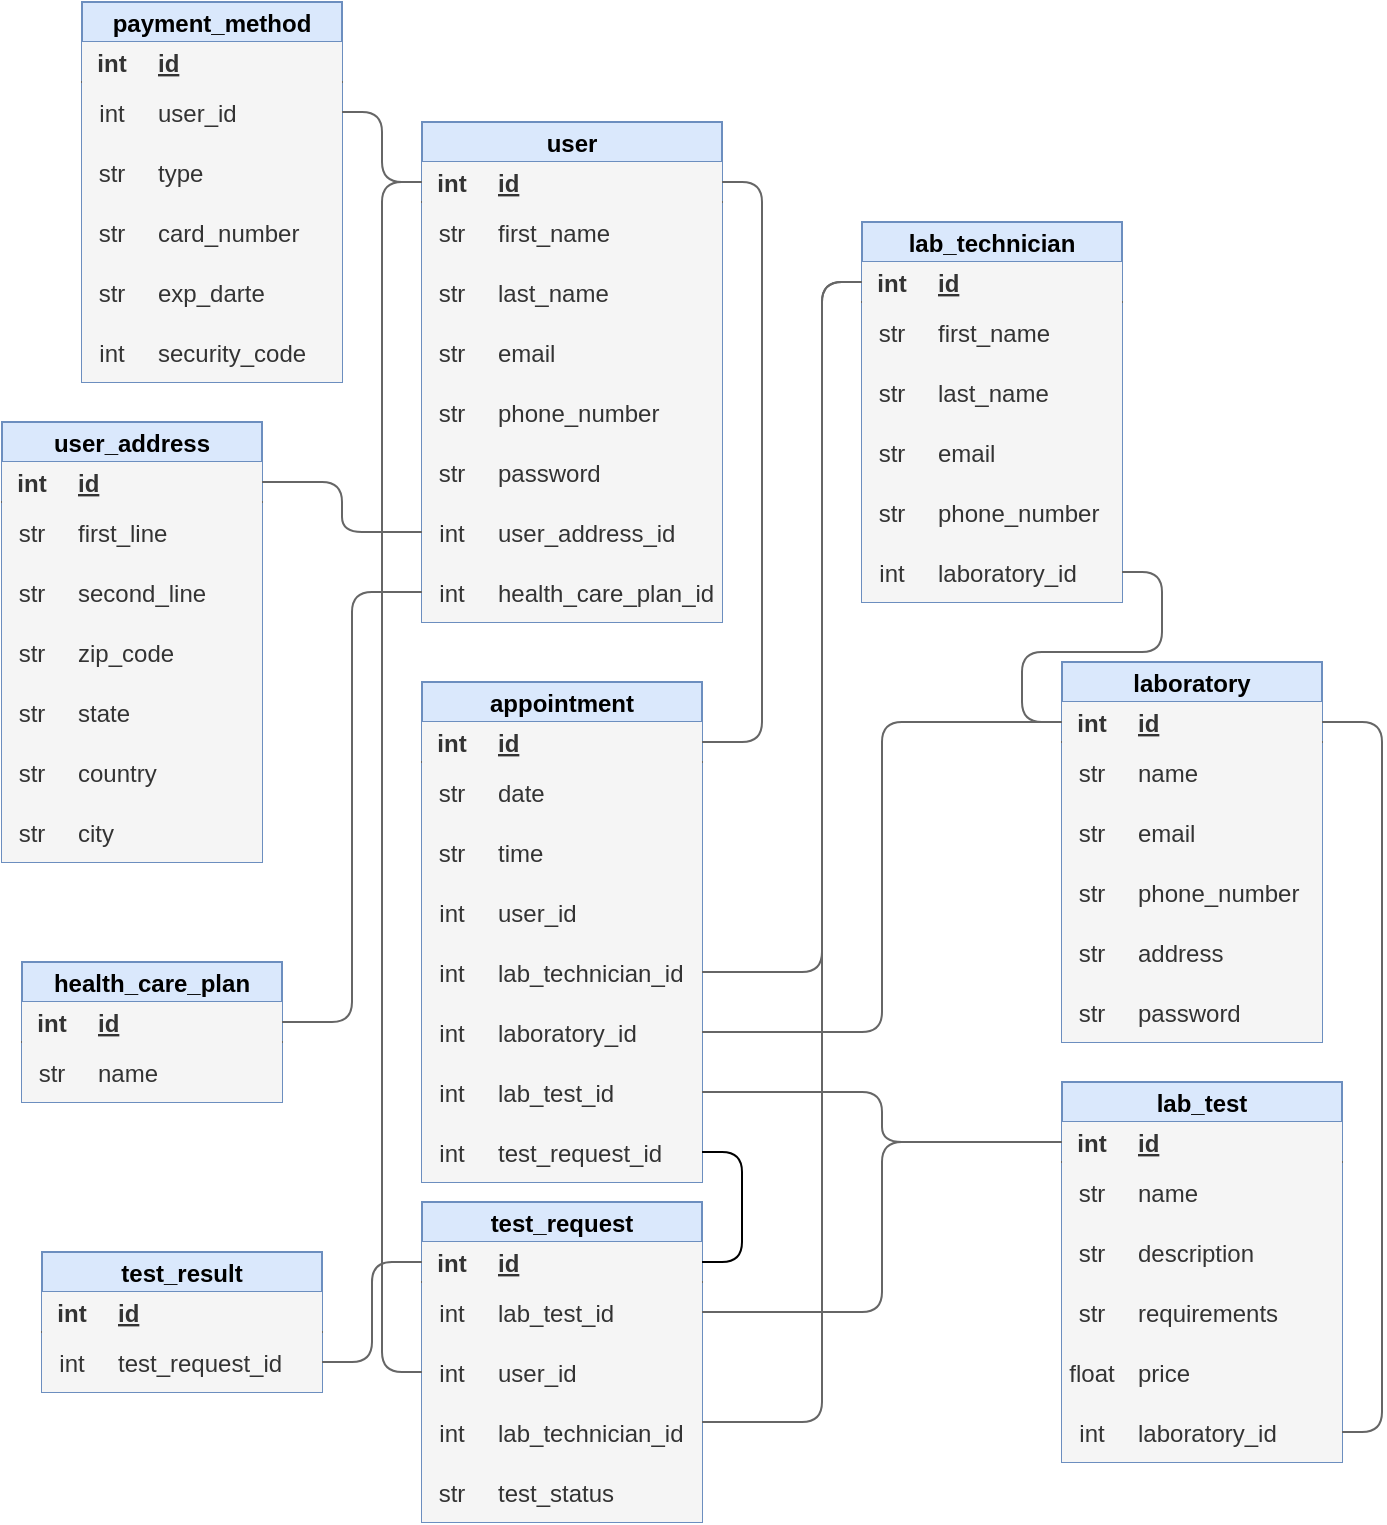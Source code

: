 <mxfile version="20.3.0" type="device" pages="2"><diagram name="Table" id="e56a1550-8fbb-45ad-956c-1786394a9013"><mxGraphModel dx="1662" dy="857" grid="1" gridSize="10" guides="1" tooltips="1" connect="1" arrows="0" fold="1" page="1" pageScale="1" pageWidth="1100" pageHeight="850" background="none" math="0" shadow="0"><root><mxCell id="0"/><mxCell id="1" parent="0"/><mxCell id="EjzJQg46xuakUAG7KDIx-37" value="user" style="shape=table;startSize=20;container=1;collapsible=1;childLayout=tableLayout;fixedRows=1;rowLines=0;fontStyle=1;align=center;resizeLast=1;fillColor=#dae8fc;allowArrows=1;strokeColor=#6c8ebf;" parent="1" vertex="1"><mxGeometry x="410" y="150" width="150" height="250" as="geometry"/></mxCell><mxCell id="EjzJQg46xuakUAG7KDIx-38" value="" style="shape=tableRow;horizontal=0;startSize=0;swimlaneHead=0;swimlaneBody=0;fillColor=#f5f5f5;collapsible=0;dropTarget=0;points=[[0,0.5],[1,0.5]];portConstraint=eastwest;top=0;left=0;right=0;bottom=1;fontColor=#333333;strokeColor=#666666;" parent="EjzJQg46xuakUAG7KDIx-37" vertex="1"><mxGeometry y="20" width="150" height="20" as="geometry"/></mxCell><mxCell id="EjzJQg46xuakUAG7KDIx-39" value="int" style="shape=partialRectangle;connectable=0;fillColor=#f5f5f5;top=0;left=0;bottom=0;right=0;fontStyle=1;overflow=hidden;fontColor=#333333;strokeColor=#666666;" parent="EjzJQg46xuakUAG7KDIx-38" vertex="1"><mxGeometry width="30" height="20" as="geometry"><mxRectangle width="30" height="20" as="alternateBounds"/></mxGeometry></mxCell><mxCell id="EjzJQg46xuakUAG7KDIx-40" value="id" style="shape=partialRectangle;connectable=0;fillColor=#f5f5f5;top=0;left=0;bottom=0;right=0;align=left;spacingLeft=6;fontStyle=5;overflow=hidden;fontColor=#333333;strokeColor=#666666;" parent="EjzJQg46xuakUAG7KDIx-38" vertex="1"><mxGeometry x="30" width="120" height="20" as="geometry"><mxRectangle width="120" height="20" as="alternateBounds"/></mxGeometry></mxCell><mxCell id="EjzJQg46xuakUAG7KDIx-41" value="" style="shape=tableRow;horizontal=0;startSize=0;swimlaneHead=0;swimlaneBody=0;fillColor=#f5f5f5;collapsible=0;dropTarget=0;points=[[0,0.5],[1,0.5]];portConstraint=eastwest;top=0;left=0;right=0;bottom=0;fontColor=#333333;strokeColor=#666666;" parent="EjzJQg46xuakUAG7KDIx-37" vertex="1"><mxGeometry y="40" width="150" height="30" as="geometry"/></mxCell><mxCell id="EjzJQg46xuakUAG7KDIx-42" value="str" style="shape=partialRectangle;connectable=0;fillColor=#f5f5f5;top=0;left=0;bottom=0;right=0;editable=1;overflow=hidden;fontColor=#333333;strokeColor=#666666;" parent="EjzJQg46xuakUAG7KDIx-41" vertex="1"><mxGeometry width="30" height="30" as="geometry"><mxRectangle width="30" height="30" as="alternateBounds"/></mxGeometry></mxCell><mxCell id="EjzJQg46xuakUAG7KDIx-43" value="first_name" style="shape=partialRectangle;connectable=0;fillColor=#f5f5f5;top=0;left=0;bottom=0;right=0;align=left;spacingLeft=6;overflow=hidden;fontColor=#333333;strokeColor=#666666;" parent="EjzJQg46xuakUAG7KDIx-41" vertex="1"><mxGeometry x="30" width="120" height="30" as="geometry"><mxRectangle width="120" height="30" as="alternateBounds"/></mxGeometry></mxCell><mxCell id="EjzJQg46xuakUAG7KDIx-44" value="" style="shape=tableRow;horizontal=0;startSize=0;swimlaneHead=0;swimlaneBody=0;fillColor=#f5f5f5;collapsible=0;dropTarget=0;points=[[0,0.5],[1,0.5]];portConstraint=eastwest;top=0;left=0;right=0;bottom=0;fontColor=#333333;strokeColor=#666666;" parent="EjzJQg46xuakUAG7KDIx-37" vertex="1"><mxGeometry y="70" width="150" height="30" as="geometry"/></mxCell><mxCell id="EjzJQg46xuakUAG7KDIx-45" value="str" style="shape=partialRectangle;connectable=0;fillColor=#f5f5f5;top=0;left=0;bottom=0;right=0;editable=1;overflow=hidden;fontColor=#333333;strokeColor=#666666;" parent="EjzJQg46xuakUAG7KDIx-44" vertex="1"><mxGeometry width="30" height="30" as="geometry"><mxRectangle width="30" height="30" as="alternateBounds"/></mxGeometry></mxCell><mxCell id="EjzJQg46xuakUAG7KDIx-46" value="last_name" style="shape=partialRectangle;connectable=0;fillColor=#f5f5f5;top=0;left=0;bottom=0;right=0;align=left;spacingLeft=6;overflow=hidden;fontColor=#333333;strokeColor=#666666;" parent="EjzJQg46xuakUAG7KDIx-44" vertex="1"><mxGeometry x="30" width="120" height="30" as="geometry"><mxRectangle width="120" height="30" as="alternateBounds"/></mxGeometry></mxCell><mxCell id="EjzJQg46xuakUAG7KDIx-47" value="" style="shape=tableRow;horizontal=0;startSize=0;swimlaneHead=0;swimlaneBody=0;fillColor=#f5f5f5;collapsible=0;dropTarget=0;points=[[0,0.5],[1,0.5]];portConstraint=eastwest;top=0;left=0;right=0;bottom=0;fontColor=#333333;strokeColor=#666666;" parent="EjzJQg46xuakUAG7KDIx-37" vertex="1"><mxGeometry y="100" width="150" height="30" as="geometry"/></mxCell><mxCell id="EjzJQg46xuakUAG7KDIx-48" value="str" style="shape=partialRectangle;connectable=0;fillColor=#f5f5f5;top=0;left=0;bottom=0;right=0;editable=1;overflow=hidden;fontColor=#333333;strokeColor=#666666;" parent="EjzJQg46xuakUAG7KDIx-47" vertex="1"><mxGeometry width="30" height="30" as="geometry"><mxRectangle width="30" height="30" as="alternateBounds"/></mxGeometry></mxCell><mxCell id="EjzJQg46xuakUAG7KDIx-49" value="email" style="shape=partialRectangle;connectable=0;fillColor=#f5f5f5;top=0;left=0;bottom=0;right=0;align=left;spacingLeft=6;overflow=hidden;fontColor=#333333;strokeColor=#666666;" parent="EjzJQg46xuakUAG7KDIx-47" vertex="1"><mxGeometry x="30" width="120" height="30" as="geometry"><mxRectangle width="120" height="30" as="alternateBounds"/></mxGeometry></mxCell><mxCell id="EjzJQg46xuakUAG7KDIx-78" value="" style="shape=tableRow;horizontal=0;startSize=0;swimlaneHead=0;swimlaneBody=0;fillColor=#f5f5f5;collapsible=0;dropTarget=0;points=[[0,0.5],[1,0.5]];portConstraint=eastwest;top=0;left=0;right=0;bottom=0;fontColor=#333333;strokeColor=#666666;" parent="EjzJQg46xuakUAG7KDIx-37" vertex="1"><mxGeometry y="130" width="150" height="30" as="geometry"/></mxCell><mxCell id="EjzJQg46xuakUAG7KDIx-79" value="str" style="shape=partialRectangle;connectable=0;fillColor=#f5f5f5;top=0;left=0;bottom=0;right=0;editable=1;overflow=hidden;fontColor=#333333;strokeColor=#666666;" parent="EjzJQg46xuakUAG7KDIx-78" vertex="1"><mxGeometry width="30" height="30" as="geometry"><mxRectangle width="30" height="30" as="alternateBounds"/></mxGeometry></mxCell><mxCell id="EjzJQg46xuakUAG7KDIx-80" value="phone_number" style="shape=partialRectangle;connectable=0;fillColor=#f5f5f5;top=0;left=0;bottom=0;right=0;align=left;spacingLeft=6;overflow=hidden;fontColor=#333333;strokeColor=#666666;" parent="EjzJQg46xuakUAG7KDIx-78" vertex="1"><mxGeometry x="30" width="120" height="30" as="geometry"><mxRectangle width="120" height="30" as="alternateBounds"/></mxGeometry></mxCell><mxCell id="EjzJQg46xuakUAG7KDIx-81" value="" style="shape=tableRow;horizontal=0;startSize=0;swimlaneHead=0;swimlaneBody=0;fillColor=#f5f5f5;collapsible=0;dropTarget=0;points=[[0,0.5],[1,0.5]];portConstraint=eastwest;top=0;left=0;right=0;bottom=0;fontColor=#333333;strokeColor=#666666;" parent="EjzJQg46xuakUAG7KDIx-37" vertex="1"><mxGeometry y="160" width="150" height="30" as="geometry"/></mxCell><mxCell id="EjzJQg46xuakUAG7KDIx-82" value="str" style="shape=partialRectangle;connectable=0;fillColor=#f5f5f5;top=0;left=0;bottom=0;right=0;editable=1;overflow=hidden;fontColor=#333333;strokeColor=#666666;" parent="EjzJQg46xuakUAG7KDIx-81" vertex="1"><mxGeometry width="30" height="30" as="geometry"><mxRectangle width="30" height="30" as="alternateBounds"/></mxGeometry></mxCell><mxCell id="EjzJQg46xuakUAG7KDIx-83" value="password" style="shape=partialRectangle;connectable=0;fillColor=#f5f5f5;top=0;left=0;bottom=0;right=0;align=left;spacingLeft=6;overflow=hidden;fontColor=#333333;strokeColor=#666666;" parent="EjzJQg46xuakUAG7KDIx-81" vertex="1"><mxGeometry x="30" width="120" height="30" as="geometry"><mxRectangle width="120" height="30" as="alternateBounds"/></mxGeometry></mxCell><mxCell id="EjzJQg46xuakUAG7KDIx-150" value="" style="shape=tableRow;horizontal=0;startSize=0;swimlaneHead=0;swimlaneBody=0;fillColor=#f5f5f5;collapsible=0;dropTarget=0;points=[[0,0.5],[1,0.5]];portConstraint=eastwest;top=0;left=0;right=0;bottom=0;fontColor=#333333;strokeColor=#666666;" parent="EjzJQg46xuakUAG7KDIx-37" vertex="1"><mxGeometry y="190" width="150" height="30" as="geometry"/></mxCell><mxCell id="EjzJQg46xuakUAG7KDIx-151" value="int" style="shape=partialRectangle;connectable=0;fillColor=#f5f5f5;top=0;left=0;bottom=0;right=0;editable=1;overflow=hidden;fontColor=#333333;strokeColor=#666666;" parent="EjzJQg46xuakUAG7KDIx-150" vertex="1"><mxGeometry width="30" height="30" as="geometry"><mxRectangle width="30" height="30" as="alternateBounds"/></mxGeometry></mxCell><mxCell id="EjzJQg46xuakUAG7KDIx-152" value="user_address_id" style="shape=partialRectangle;connectable=0;fillColor=#f5f5f5;top=0;left=0;bottom=0;right=0;align=left;spacingLeft=6;overflow=hidden;fontColor=#333333;strokeColor=#666666;" parent="EjzJQg46xuakUAG7KDIx-150" vertex="1"><mxGeometry x="30" width="120" height="30" as="geometry"><mxRectangle width="120" height="30" as="alternateBounds"/></mxGeometry></mxCell><mxCell id="EjzJQg46xuakUAG7KDIx-203" value="" style="shape=tableRow;horizontal=0;startSize=0;swimlaneHead=0;swimlaneBody=0;fillColor=#f5f5f5;collapsible=0;dropTarget=0;points=[[0,0.5],[1,0.5]];portConstraint=eastwest;top=0;left=0;right=0;bottom=0;fontColor=#333333;strokeColor=#666666;" parent="EjzJQg46xuakUAG7KDIx-37" vertex="1"><mxGeometry y="220" width="150" height="30" as="geometry"/></mxCell><mxCell id="EjzJQg46xuakUAG7KDIx-204" value="int" style="shape=partialRectangle;connectable=0;fillColor=#f5f5f5;top=0;left=0;bottom=0;right=0;editable=1;overflow=hidden;fontColor=#333333;strokeColor=#666666;" parent="EjzJQg46xuakUAG7KDIx-203" vertex="1"><mxGeometry width="30" height="30" as="geometry"><mxRectangle width="30" height="30" as="alternateBounds"/></mxGeometry></mxCell><mxCell id="EjzJQg46xuakUAG7KDIx-205" value="health_care_plan_id" style="shape=partialRectangle;connectable=0;fillColor=#f5f5f5;top=0;left=0;bottom=0;right=0;align=left;spacingLeft=6;overflow=hidden;fontColor=#333333;strokeColor=#666666;" parent="EjzJQg46xuakUAG7KDIx-203" vertex="1"><mxGeometry x="30" width="120" height="30" as="geometry"><mxRectangle width="120" height="30" as="alternateBounds"/></mxGeometry></mxCell><mxCell id="EjzJQg46xuakUAG7KDIx-87" value="laboratory" style="shape=table;startSize=20;container=1;collapsible=1;childLayout=tableLayout;fixedRows=1;rowLines=0;fontStyle=1;align=center;resizeLast=1;fillColor=#dae8fc;strokeColor=#6c8ebf;" parent="1" vertex="1"><mxGeometry x="730" y="420" width="130" height="190" as="geometry"/></mxCell><mxCell id="EjzJQg46xuakUAG7KDIx-88" value="" style="shape=tableRow;horizontal=0;startSize=0;swimlaneHead=0;swimlaneBody=0;fillColor=#f5f5f5;collapsible=0;dropTarget=0;points=[[0,0.5],[1,0.5]];portConstraint=eastwest;top=0;left=0;right=0;bottom=1;fontColor=#333333;strokeColor=#666666;" parent="EjzJQg46xuakUAG7KDIx-87" vertex="1"><mxGeometry y="20" width="130" height="20" as="geometry"/></mxCell><mxCell id="EjzJQg46xuakUAG7KDIx-89" value="int" style="shape=partialRectangle;connectable=0;fillColor=#f5f5f5;top=0;left=0;bottom=0;right=0;fontStyle=1;overflow=hidden;fontColor=#333333;strokeColor=#666666;" parent="EjzJQg46xuakUAG7KDIx-88" vertex="1"><mxGeometry width="30" height="20" as="geometry"><mxRectangle width="30" height="20" as="alternateBounds"/></mxGeometry></mxCell><mxCell id="EjzJQg46xuakUAG7KDIx-90" value="id" style="shape=partialRectangle;connectable=0;fillColor=#f5f5f5;top=0;left=0;bottom=0;right=0;align=left;spacingLeft=6;fontStyle=5;overflow=hidden;fontColor=#333333;strokeColor=#666666;" parent="EjzJQg46xuakUAG7KDIx-88" vertex="1"><mxGeometry x="30" width="100" height="20" as="geometry"><mxRectangle width="100" height="20" as="alternateBounds"/></mxGeometry></mxCell><mxCell id="EjzJQg46xuakUAG7KDIx-91" value="" style="shape=tableRow;horizontal=0;startSize=0;swimlaneHead=0;swimlaneBody=0;fillColor=#f5f5f5;collapsible=0;dropTarget=0;points=[[0,0.5],[1,0.5]];portConstraint=eastwest;top=0;left=0;right=0;bottom=0;fontColor=#333333;strokeColor=#666666;" parent="EjzJQg46xuakUAG7KDIx-87" vertex="1"><mxGeometry y="40" width="130" height="30" as="geometry"/></mxCell><mxCell id="EjzJQg46xuakUAG7KDIx-92" value="str" style="shape=partialRectangle;connectable=0;fillColor=#f5f5f5;top=0;left=0;bottom=0;right=0;editable=1;overflow=hidden;fontColor=#333333;strokeColor=#666666;" parent="EjzJQg46xuakUAG7KDIx-91" vertex="1"><mxGeometry width="30" height="30" as="geometry"><mxRectangle width="30" height="30" as="alternateBounds"/></mxGeometry></mxCell><mxCell id="EjzJQg46xuakUAG7KDIx-93" value="name" style="shape=partialRectangle;connectable=0;fillColor=#f5f5f5;top=0;left=0;bottom=0;right=0;align=left;spacingLeft=6;overflow=hidden;fontColor=#333333;strokeColor=#666666;" parent="EjzJQg46xuakUAG7KDIx-91" vertex="1"><mxGeometry x="30" width="100" height="30" as="geometry"><mxRectangle width="100" height="30" as="alternateBounds"/></mxGeometry></mxCell><mxCell id="EjzJQg46xuakUAG7KDIx-94" value="" style="shape=tableRow;horizontal=0;startSize=0;swimlaneHead=0;swimlaneBody=0;fillColor=#f5f5f5;collapsible=0;dropTarget=0;points=[[0,0.5],[1,0.5]];portConstraint=eastwest;top=0;left=0;right=0;bottom=0;fontColor=#333333;strokeColor=#666666;" parent="EjzJQg46xuakUAG7KDIx-87" vertex="1"><mxGeometry y="70" width="130" height="30" as="geometry"/></mxCell><mxCell id="EjzJQg46xuakUAG7KDIx-95" value="str" style="shape=partialRectangle;connectable=0;fillColor=#f5f5f5;top=0;left=0;bottom=0;right=0;editable=1;overflow=hidden;fontColor=#333333;strokeColor=#666666;" parent="EjzJQg46xuakUAG7KDIx-94" vertex="1"><mxGeometry width="30" height="30" as="geometry"><mxRectangle width="30" height="30" as="alternateBounds"/></mxGeometry></mxCell><mxCell id="EjzJQg46xuakUAG7KDIx-96" value="email" style="shape=partialRectangle;connectable=0;fillColor=#f5f5f5;top=0;left=0;bottom=0;right=0;align=left;spacingLeft=6;overflow=hidden;fontColor=#333333;strokeColor=#666666;" parent="EjzJQg46xuakUAG7KDIx-94" vertex="1"><mxGeometry x="30" width="100" height="30" as="geometry"><mxRectangle width="100" height="30" as="alternateBounds"/></mxGeometry></mxCell><mxCell id="EjzJQg46xuakUAG7KDIx-97" value="" style="shape=tableRow;horizontal=0;startSize=0;swimlaneHead=0;swimlaneBody=0;fillColor=#f5f5f5;collapsible=0;dropTarget=0;points=[[0,0.5],[1,0.5]];portConstraint=eastwest;top=0;left=0;right=0;bottom=0;fontColor=#333333;strokeColor=#666666;" parent="EjzJQg46xuakUAG7KDIx-87" vertex="1"><mxGeometry y="100" width="130" height="30" as="geometry"/></mxCell><mxCell id="EjzJQg46xuakUAG7KDIx-98" value="str" style="shape=partialRectangle;connectable=0;fillColor=#f5f5f5;top=0;left=0;bottom=0;right=0;editable=1;overflow=hidden;fontColor=#333333;strokeColor=#666666;" parent="EjzJQg46xuakUAG7KDIx-97" vertex="1"><mxGeometry width="30" height="30" as="geometry"><mxRectangle width="30" height="30" as="alternateBounds"/></mxGeometry></mxCell><mxCell id="EjzJQg46xuakUAG7KDIx-99" value="phone_number" style="shape=partialRectangle;connectable=0;fillColor=#f5f5f5;top=0;left=0;bottom=0;right=0;align=left;spacingLeft=6;overflow=hidden;fontColor=#333333;strokeColor=#666666;" parent="EjzJQg46xuakUAG7KDIx-97" vertex="1"><mxGeometry x="30" width="100" height="30" as="geometry"><mxRectangle width="100" height="30" as="alternateBounds"/></mxGeometry></mxCell><mxCell id="EjzJQg46xuakUAG7KDIx-100" value="" style="shape=tableRow;horizontal=0;startSize=0;swimlaneHead=0;swimlaneBody=0;fillColor=#f5f5f5;collapsible=0;dropTarget=0;points=[[0,0.5],[1,0.5]];portConstraint=eastwest;top=0;left=0;right=0;bottom=0;fontColor=#333333;strokeColor=#666666;" parent="EjzJQg46xuakUAG7KDIx-87" vertex="1"><mxGeometry y="130" width="130" height="30" as="geometry"/></mxCell><mxCell id="EjzJQg46xuakUAG7KDIx-101" value="str" style="shape=partialRectangle;connectable=0;fillColor=#f5f5f5;top=0;left=0;bottom=0;right=0;editable=1;overflow=hidden;fontColor=#333333;strokeColor=#666666;" parent="EjzJQg46xuakUAG7KDIx-100" vertex="1"><mxGeometry width="30" height="30" as="geometry"><mxRectangle width="30" height="30" as="alternateBounds"/></mxGeometry></mxCell><mxCell id="EjzJQg46xuakUAG7KDIx-102" value="address" style="shape=partialRectangle;connectable=0;fillColor=#f5f5f5;top=0;left=0;bottom=0;right=0;align=left;spacingLeft=6;overflow=hidden;fontColor=#333333;strokeColor=#666666;" parent="EjzJQg46xuakUAG7KDIx-100" vertex="1"><mxGeometry x="30" width="100" height="30" as="geometry"><mxRectangle width="100" height="30" as="alternateBounds"/></mxGeometry></mxCell><mxCell id="EjzJQg46xuakUAG7KDIx-103" value="" style="shape=tableRow;horizontal=0;startSize=0;swimlaneHead=0;swimlaneBody=0;fillColor=#f5f5f5;collapsible=0;dropTarget=0;points=[[0,0.5],[1,0.5]];portConstraint=eastwest;top=0;left=0;right=0;bottom=0;fontColor=#333333;strokeColor=#666666;" parent="EjzJQg46xuakUAG7KDIx-87" vertex="1"><mxGeometry y="160" width="130" height="30" as="geometry"/></mxCell><mxCell id="EjzJQg46xuakUAG7KDIx-104" value="str" style="shape=partialRectangle;connectable=0;fillColor=#f5f5f5;top=0;left=0;bottom=0;right=0;editable=1;overflow=hidden;fontColor=#333333;strokeColor=#666666;" parent="EjzJQg46xuakUAG7KDIx-103" vertex="1"><mxGeometry width="30" height="30" as="geometry"><mxRectangle width="30" height="30" as="alternateBounds"/></mxGeometry></mxCell><mxCell id="EjzJQg46xuakUAG7KDIx-105" value="password" style="shape=partialRectangle;connectable=0;fillColor=#f5f5f5;top=0;left=0;bottom=0;right=0;align=left;spacingLeft=6;overflow=hidden;fontColor=#333333;strokeColor=#666666;" parent="EjzJQg46xuakUAG7KDIx-103" vertex="1"><mxGeometry x="30" width="100" height="30" as="geometry"><mxRectangle width="100" height="30" as="alternateBounds"/></mxGeometry></mxCell><mxCell id="EjzJQg46xuakUAG7KDIx-106" value="user_address" style="shape=table;startSize=20;container=1;collapsible=1;childLayout=tableLayout;fixedRows=1;rowLines=0;fontStyle=1;align=center;resizeLast=1;fillColor=#dae8fc;allowArrows=1;strokeColor=#6c8ebf;" parent="1" vertex="1"><mxGeometry x="200" y="300" width="130" height="220" as="geometry"/></mxCell><mxCell id="EjzJQg46xuakUAG7KDIx-107" value="" style="shape=tableRow;horizontal=0;startSize=0;swimlaneHead=0;swimlaneBody=0;fillColor=#f5f5f5;collapsible=0;dropTarget=0;points=[[0,0.5],[1,0.5]];portConstraint=eastwest;top=0;left=0;right=0;bottom=1;fontColor=#333333;strokeColor=#666666;" parent="EjzJQg46xuakUAG7KDIx-106" vertex="1"><mxGeometry y="20" width="130" height="20" as="geometry"/></mxCell><mxCell id="EjzJQg46xuakUAG7KDIx-108" value="int" style="shape=partialRectangle;connectable=0;fillColor=#f5f5f5;top=0;left=0;bottom=0;right=0;fontStyle=1;overflow=hidden;fontColor=#333333;strokeColor=#666666;" parent="EjzJQg46xuakUAG7KDIx-107" vertex="1"><mxGeometry width="30" height="20" as="geometry"><mxRectangle width="30" height="20" as="alternateBounds"/></mxGeometry></mxCell><mxCell id="EjzJQg46xuakUAG7KDIx-109" value="id" style="shape=partialRectangle;connectable=0;fillColor=#f5f5f5;top=0;left=0;bottom=0;right=0;align=left;spacingLeft=6;fontStyle=5;overflow=hidden;fontColor=#333333;strokeColor=#666666;" parent="EjzJQg46xuakUAG7KDIx-107" vertex="1"><mxGeometry x="30" width="100" height="20" as="geometry"><mxRectangle width="100" height="20" as="alternateBounds"/></mxGeometry></mxCell><mxCell id="EjzJQg46xuakUAG7KDIx-110" value="" style="shape=tableRow;horizontal=0;startSize=0;swimlaneHead=0;swimlaneBody=0;fillColor=#f5f5f5;collapsible=0;dropTarget=0;points=[[0,0.5],[1,0.5]];portConstraint=eastwest;top=0;left=0;right=0;bottom=0;fontColor=#333333;strokeColor=#666666;" parent="EjzJQg46xuakUAG7KDIx-106" vertex="1"><mxGeometry y="40" width="130" height="30" as="geometry"/></mxCell><mxCell id="EjzJQg46xuakUAG7KDIx-111" value="str" style="shape=partialRectangle;connectable=0;fillColor=#f5f5f5;top=0;left=0;bottom=0;right=0;editable=1;overflow=hidden;fontColor=#333333;strokeColor=#666666;" parent="EjzJQg46xuakUAG7KDIx-110" vertex="1"><mxGeometry width="30" height="30" as="geometry"><mxRectangle width="30" height="30" as="alternateBounds"/></mxGeometry></mxCell><mxCell id="EjzJQg46xuakUAG7KDIx-112" value="first_line" style="shape=partialRectangle;connectable=0;fillColor=#f5f5f5;top=0;left=0;bottom=0;right=0;align=left;spacingLeft=6;overflow=hidden;fontColor=#333333;strokeColor=#666666;" parent="EjzJQg46xuakUAG7KDIx-110" vertex="1"><mxGeometry x="30" width="100" height="30" as="geometry"><mxRectangle width="100" height="30" as="alternateBounds"/></mxGeometry></mxCell><mxCell id="EjzJQg46xuakUAG7KDIx-113" value="" style="shape=tableRow;horizontal=0;startSize=0;swimlaneHead=0;swimlaneBody=0;fillColor=#f5f5f5;collapsible=0;dropTarget=0;points=[[0,0.5],[1,0.5]];portConstraint=eastwest;top=0;left=0;right=0;bottom=0;fontColor=#333333;strokeColor=#666666;" parent="EjzJQg46xuakUAG7KDIx-106" vertex="1"><mxGeometry y="70" width="130" height="30" as="geometry"/></mxCell><mxCell id="EjzJQg46xuakUAG7KDIx-114" value="str" style="shape=partialRectangle;connectable=0;fillColor=#f5f5f5;top=0;left=0;bottom=0;right=0;editable=1;overflow=hidden;fontColor=#333333;strokeColor=#666666;" parent="EjzJQg46xuakUAG7KDIx-113" vertex="1"><mxGeometry width="30" height="30" as="geometry"><mxRectangle width="30" height="30" as="alternateBounds"/></mxGeometry></mxCell><mxCell id="EjzJQg46xuakUAG7KDIx-115" value="second_line" style="shape=partialRectangle;connectable=0;fillColor=#f5f5f5;top=0;left=0;bottom=0;right=0;align=left;spacingLeft=6;overflow=hidden;fontColor=#333333;strokeColor=#666666;" parent="EjzJQg46xuakUAG7KDIx-113" vertex="1"><mxGeometry x="30" width="100" height="30" as="geometry"><mxRectangle width="100" height="30" as="alternateBounds"/></mxGeometry></mxCell><mxCell id="EjzJQg46xuakUAG7KDIx-116" value="" style="shape=tableRow;horizontal=0;startSize=0;swimlaneHead=0;swimlaneBody=0;fillColor=#f5f5f5;collapsible=0;dropTarget=0;points=[[0,0.5],[1,0.5]];portConstraint=eastwest;top=0;left=0;right=0;bottom=0;fontColor=#333333;strokeColor=#666666;" parent="EjzJQg46xuakUAG7KDIx-106" vertex="1"><mxGeometry y="100" width="130" height="30" as="geometry"/></mxCell><mxCell id="EjzJQg46xuakUAG7KDIx-117" value="str" style="shape=partialRectangle;connectable=0;fillColor=#f5f5f5;top=0;left=0;bottom=0;right=0;editable=1;overflow=hidden;fontColor=#333333;strokeColor=#666666;" parent="EjzJQg46xuakUAG7KDIx-116" vertex="1"><mxGeometry width="30" height="30" as="geometry"><mxRectangle width="30" height="30" as="alternateBounds"/></mxGeometry></mxCell><mxCell id="EjzJQg46xuakUAG7KDIx-118" value="zip_code" style="shape=partialRectangle;connectable=0;fillColor=#f5f5f5;top=0;left=0;bottom=0;right=0;align=left;spacingLeft=6;overflow=hidden;fontColor=#333333;strokeColor=#666666;" parent="EjzJQg46xuakUAG7KDIx-116" vertex="1"><mxGeometry x="30" width="100" height="30" as="geometry"><mxRectangle width="100" height="30" as="alternateBounds"/></mxGeometry></mxCell><mxCell id="EjzJQg46xuakUAG7KDIx-119" value="" style="shape=tableRow;horizontal=0;startSize=0;swimlaneHead=0;swimlaneBody=0;fillColor=#f5f5f5;collapsible=0;dropTarget=0;points=[[0,0.5],[1,0.5]];portConstraint=eastwest;top=0;left=0;right=0;bottom=0;fontColor=#333333;strokeColor=#666666;" parent="EjzJQg46xuakUAG7KDIx-106" vertex="1"><mxGeometry y="130" width="130" height="30" as="geometry"/></mxCell><mxCell id="EjzJQg46xuakUAG7KDIx-120" value="str" style="shape=partialRectangle;connectable=0;fillColor=#f5f5f5;top=0;left=0;bottom=0;right=0;editable=1;overflow=hidden;fontColor=#333333;strokeColor=#666666;" parent="EjzJQg46xuakUAG7KDIx-119" vertex="1"><mxGeometry width="30" height="30" as="geometry"><mxRectangle width="30" height="30" as="alternateBounds"/></mxGeometry></mxCell><mxCell id="EjzJQg46xuakUAG7KDIx-121" value="state" style="shape=partialRectangle;connectable=0;fillColor=#f5f5f5;top=0;left=0;bottom=0;right=0;align=left;spacingLeft=6;overflow=hidden;fontColor=#333333;strokeColor=#666666;" parent="EjzJQg46xuakUAG7KDIx-119" vertex="1"><mxGeometry x="30" width="100" height="30" as="geometry"><mxRectangle width="100" height="30" as="alternateBounds"/></mxGeometry></mxCell><mxCell id="EjzJQg46xuakUAG7KDIx-122" value="" style="shape=tableRow;horizontal=0;startSize=0;swimlaneHead=0;swimlaneBody=0;fillColor=#f5f5f5;collapsible=0;dropTarget=0;points=[[0,0.5],[1,0.5]];portConstraint=eastwest;top=0;left=0;right=0;bottom=0;fontColor=#333333;strokeColor=#666666;" parent="EjzJQg46xuakUAG7KDIx-106" vertex="1"><mxGeometry y="160" width="130" height="30" as="geometry"/></mxCell><mxCell id="EjzJQg46xuakUAG7KDIx-123" value="str" style="shape=partialRectangle;connectable=0;fillColor=#f5f5f5;top=0;left=0;bottom=0;right=0;editable=1;overflow=hidden;fontColor=#333333;strokeColor=#666666;" parent="EjzJQg46xuakUAG7KDIx-122" vertex="1"><mxGeometry width="30" height="30" as="geometry"><mxRectangle width="30" height="30" as="alternateBounds"/></mxGeometry></mxCell><mxCell id="EjzJQg46xuakUAG7KDIx-124" value="country" style="shape=partialRectangle;connectable=0;fillColor=#f5f5f5;top=0;left=0;bottom=0;right=0;align=left;spacingLeft=6;overflow=hidden;fontColor=#333333;strokeColor=#666666;" parent="EjzJQg46xuakUAG7KDIx-122" vertex="1"><mxGeometry x="30" width="100" height="30" as="geometry"><mxRectangle width="100" height="30" as="alternateBounds"/></mxGeometry></mxCell><mxCell id="EjzJQg46xuakUAG7KDIx-125" value="" style="shape=tableRow;horizontal=0;startSize=0;swimlaneHead=0;swimlaneBody=0;fillColor=#f5f5f5;collapsible=0;dropTarget=0;points=[[0,0.5],[1,0.5]];portConstraint=eastwest;top=0;left=0;right=0;bottom=0;comic=0;fontColor=#333333;strokeColor=#666666;" parent="EjzJQg46xuakUAG7KDIx-106" vertex="1"><mxGeometry y="190" width="130" height="30" as="geometry"/></mxCell><mxCell id="EjzJQg46xuakUAG7KDIx-126" value="str" style="shape=partialRectangle;connectable=0;fillColor=#f5f5f5;top=0;left=0;bottom=0;right=0;editable=1;overflow=hidden;fontColor=#333333;strokeColor=#666666;" parent="EjzJQg46xuakUAG7KDIx-125" vertex="1"><mxGeometry width="30" height="30" as="geometry"><mxRectangle width="30" height="30" as="alternateBounds"/></mxGeometry></mxCell><mxCell id="EjzJQg46xuakUAG7KDIx-127" value="city" style="shape=partialRectangle;connectable=0;fillColor=#f5f5f5;top=0;left=0;bottom=0;right=0;align=left;spacingLeft=6;overflow=hidden;fontColor=#333333;strokeColor=#666666;" parent="EjzJQg46xuakUAG7KDIx-125" vertex="1"><mxGeometry x="30" width="100" height="30" as="geometry"><mxRectangle width="100" height="30" as="alternateBounds"/></mxGeometry></mxCell><mxCell id="EjzJQg46xuakUAG7KDIx-155" value="lab_technician" style="shape=table;startSize=20;container=1;collapsible=1;childLayout=tableLayout;fixedRows=1;rowLines=0;fontStyle=1;align=center;resizeLast=1;fillColor=#dae8fc;strokeColor=#6c8ebf;fillStyle=auto;" parent="1" vertex="1"><mxGeometry x="630" y="200" width="130" height="190" as="geometry"/></mxCell><mxCell id="EjzJQg46xuakUAG7KDIx-156" value="" style="shape=tableRow;horizontal=0;startSize=0;swimlaneHead=0;swimlaneBody=0;fillColor=#f5f5f5;collapsible=0;dropTarget=0;points=[[0,0.5],[1,0.5]];portConstraint=eastwest;top=0;left=0;right=0;bottom=1;fontColor=#333333;strokeColor=#666666;" parent="EjzJQg46xuakUAG7KDIx-155" vertex="1"><mxGeometry y="20" width="130" height="20" as="geometry"/></mxCell><mxCell id="EjzJQg46xuakUAG7KDIx-157" value="int" style="shape=partialRectangle;connectable=0;fillColor=#f5f5f5;top=0;left=0;bottom=0;right=0;fontStyle=1;overflow=hidden;fontColor=#333333;strokeColor=#666666;" parent="EjzJQg46xuakUAG7KDIx-156" vertex="1"><mxGeometry width="30" height="20" as="geometry"><mxRectangle width="30" height="20" as="alternateBounds"/></mxGeometry></mxCell><mxCell id="EjzJQg46xuakUAG7KDIx-158" value="id" style="shape=partialRectangle;connectable=0;fillColor=#f5f5f5;top=0;left=0;bottom=0;right=0;align=left;spacingLeft=6;fontStyle=5;overflow=hidden;fontColor=#333333;strokeColor=#666666;" parent="EjzJQg46xuakUAG7KDIx-156" vertex="1"><mxGeometry x="30" width="100" height="20" as="geometry"><mxRectangle width="100" height="20" as="alternateBounds"/></mxGeometry></mxCell><mxCell id="EjzJQg46xuakUAG7KDIx-159" value="" style="shape=tableRow;horizontal=0;startSize=0;swimlaneHead=0;swimlaneBody=0;fillColor=#f5f5f5;collapsible=0;dropTarget=0;points=[[0,0.5],[1,0.5]];portConstraint=eastwest;top=0;left=0;right=0;bottom=0;fontColor=#333333;strokeColor=#666666;" parent="EjzJQg46xuakUAG7KDIx-155" vertex="1"><mxGeometry y="40" width="130" height="30" as="geometry"/></mxCell><mxCell id="EjzJQg46xuakUAG7KDIx-160" value="str" style="shape=partialRectangle;connectable=0;fillColor=#f5f5f5;top=0;left=0;bottom=0;right=0;editable=1;overflow=hidden;fontColor=#333333;strokeColor=#666666;" parent="EjzJQg46xuakUAG7KDIx-159" vertex="1"><mxGeometry width="30" height="30" as="geometry"><mxRectangle width="30" height="30" as="alternateBounds"/></mxGeometry></mxCell><mxCell id="EjzJQg46xuakUAG7KDIx-161" value="first_name" style="shape=partialRectangle;connectable=0;fillColor=#f5f5f5;top=0;left=0;bottom=0;right=0;align=left;spacingLeft=6;overflow=hidden;fontColor=#333333;strokeColor=#666666;" parent="EjzJQg46xuakUAG7KDIx-159" vertex="1"><mxGeometry x="30" width="100" height="30" as="geometry"><mxRectangle width="100" height="30" as="alternateBounds"/></mxGeometry></mxCell><mxCell id="EjzJQg46xuakUAG7KDIx-162" value="" style="shape=tableRow;horizontal=0;startSize=0;swimlaneHead=0;swimlaneBody=0;fillColor=#f5f5f5;collapsible=0;dropTarget=0;points=[[0,0.5],[1,0.5]];portConstraint=eastwest;top=0;left=0;right=0;bottom=0;fontColor=#333333;strokeColor=#666666;" parent="EjzJQg46xuakUAG7KDIx-155" vertex="1"><mxGeometry y="70" width="130" height="30" as="geometry"/></mxCell><mxCell id="EjzJQg46xuakUAG7KDIx-163" value="str" style="shape=partialRectangle;connectable=0;fillColor=#f5f5f5;top=0;left=0;bottom=0;right=0;editable=1;overflow=hidden;fontColor=#333333;strokeColor=#666666;" parent="EjzJQg46xuakUAG7KDIx-162" vertex="1"><mxGeometry width="30" height="30" as="geometry"><mxRectangle width="30" height="30" as="alternateBounds"/></mxGeometry></mxCell><mxCell id="EjzJQg46xuakUAG7KDIx-164" value="last_name" style="shape=partialRectangle;connectable=0;fillColor=#f5f5f5;top=0;left=0;bottom=0;right=0;align=left;spacingLeft=6;overflow=hidden;fontColor=#333333;strokeColor=#666666;" parent="EjzJQg46xuakUAG7KDIx-162" vertex="1"><mxGeometry x="30" width="100" height="30" as="geometry"><mxRectangle width="100" height="30" as="alternateBounds"/></mxGeometry></mxCell><mxCell id="EjzJQg46xuakUAG7KDIx-165" value="" style="shape=tableRow;horizontal=0;startSize=0;swimlaneHead=0;swimlaneBody=0;fillColor=#f5f5f5;collapsible=0;dropTarget=0;points=[[0,0.5],[1,0.5]];portConstraint=eastwest;top=0;left=0;right=0;bottom=0;fontColor=#333333;strokeColor=#666666;" parent="EjzJQg46xuakUAG7KDIx-155" vertex="1"><mxGeometry y="100" width="130" height="30" as="geometry"/></mxCell><mxCell id="EjzJQg46xuakUAG7KDIx-166" value="str" style="shape=partialRectangle;connectable=0;fillColor=#f5f5f5;top=0;left=0;bottom=0;right=0;editable=1;overflow=hidden;fontColor=#333333;strokeColor=#666666;" parent="EjzJQg46xuakUAG7KDIx-165" vertex="1"><mxGeometry width="30" height="30" as="geometry"><mxRectangle width="30" height="30" as="alternateBounds"/></mxGeometry></mxCell><mxCell id="EjzJQg46xuakUAG7KDIx-167" value="email" style="shape=partialRectangle;connectable=0;fillColor=#f5f5f5;top=0;left=0;bottom=0;right=0;align=left;spacingLeft=6;overflow=hidden;fontColor=#333333;strokeColor=#666666;" parent="EjzJQg46xuakUAG7KDIx-165" vertex="1"><mxGeometry x="30" width="100" height="30" as="geometry"><mxRectangle width="100" height="30" as="alternateBounds"/></mxGeometry></mxCell><mxCell id="EjzJQg46xuakUAG7KDIx-168" value="" style="shape=tableRow;horizontal=0;startSize=0;swimlaneHead=0;swimlaneBody=0;fillColor=#f5f5f5;collapsible=0;dropTarget=0;points=[[0,0.5],[1,0.5]];portConstraint=eastwest;top=0;left=0;right=0;bottom=0;fontColor=#333333;strokeColor=#666666;" parent="EjzJQg46xuakUAG7KDIx-155" vertex="1"><mxGeometry y="130" width="130" height="30" as="geometry"/></mxCell><mxCell id="EjzJQg46xuakUAG7KDIx-169" value="str" style="shape=partialRectangle;connectable=0;fillColor=#f5f5f5;top=0;left=0;bottom=0;right=0;editable=1;overflow=hidden;fontColor=#333333;strokeColor=#666666;" parent="EjzJQg46xuakUAG7KDIx-168" vertex="1"><mxGeometry width="30" height="30" as="geometry"><mxRectangle width="30" height="30" as="alternateBounds"/></mxGeometry></mxCell><mxCell id="EjzJQg46xuakUAG7KDIx-170" value="phone_number" style="shape=partialRectangle;connectable=0;fillColor=#f5f5f5;top=0;left=0;bottom=0;right=0;align=left;spacingLeft=6;overflow=hidden;fontColor=#333333;strokeColor=#666666;" parent="EjzJQg46xuakUAG7KDIx-168" vertex="1"><mxGeometry x="30" width="100" height="30" as="geometry"><mxRectangle width="100" height="30" as="alternateBounds"/></mxGeometry></mxCell><mxCell id="EjzJQg46xuakUAG7KDIx-180" value="" style="shape=tableRow;horizontal=0;startSize=0;swimlaneHead=0;swimlaneBody=0;fillColor=#f5f5f5;collapsible=0;dropTarget=0;points=[[0,0.5],[1,0.5]];portConstraint=eastwest;top=0;left=0;right=0;bottom=0;fontColor=#333333;strokeColor=#666666;" parent="EjzJQg46xuakUAG7KDIx-155" vertex="1"><mxGeometry y="160" width="130" height="30" as="geometry"/></mxCell><mxCell id="EjzJQg46xuakUAG7KDIx-181" value="int" style="shape=partialRectangle;connectable=0;fillColor=#f5f5f5;top=0;left=0;bottom=0;right=0;editable=1;overflow=hidden;fontColor=#333333;strokeColor=#666666;" parent="EjzJQg46xuakUAG7KDIx-180" vertex="1"><mxGeometry width="30" height="30" as="geometry"><mxRectangle width="30" height="30" as="alternateBounds"/></mxGeometry></mxCell><mxCell id="EjzJQg46xuakUAG7KDIx-182" value="laboratory_id" style="shape=partialRectangle;connectable=0;fillColor=#f5f5f5;top=0;left=0;bottom=0;right=0;align=left;spacingLeft=6;overflow=hidden;fontColor=#333333;strokeColor=#666666;" parent="EjzJQg46xuakUAG7KDIx-180" vertex="1"><mxGeometry x="30" width="100" height="30" as="geometry"><mxRectangle width="100" height="30" as="alternateBounds"/></mxGeometry></mxCell><mxCell id="EjzJQg46xuakUAG7KDIx-184" value="health_care_plan" style="shape=table;startSize=20;container=1;collapsible=1;childLayout=tableLayout;fixedRows=1;rowLines=0;fontStyle=1;align=center;resizeLast=1;fillColor=#dae8fc;strokeColor=#6c8ebf;" parent="1" vertex="1"><mxGeometry x="210" y="570" width="130" height="70" as="geometry"/></mxCell><mxCell id="EjzJQg46xuakUAG7KDIx-185" value="" style="shape=tableRow;horizontal=0;startSize=0;swimlaneHead=0;swimlaneBody=0;fillColor=#f5f5f5;collapsible=0;dropTarget=0;points=[[0,0.5],[1,0.5]];portConstraint=eastwest;top=0;left=0;right=0;bottom=1;fontColor=#333333;strokeColor=#666666;" parent="EjzJQg46xuakUAG7KDIx-184" vertex="1"><mxGeometry y="20" width="130" height="20" as="geometry"/></mxCell><mxCell id="EjzJQg46xuakUAG7KDIx-186" value="int" style="shape=partialRectangle;connectable=0;fillColor=#f5f5f5;top=0;left=0;bottom=0;right=0;fontStyle=1;overflow=hidden;fontColor=#333333;strokeColor=#666666;" parent="EjzJQg46xuakUAG7KDIx-185" vertex="1"><mxGeometry width="30" height="20" as="geometry"><mxRectangle width="30" height="20" as="alternateBounds"/></mxGeometry></mxCell><mxCell id="EjzJQg46xuakUAG7KDIx-187" value="id" style="shape=partialRectangle;connectable=0;fillColor=#f5f5f5;top=0;left=0;bottom=0;right=0;align=left;spacingLeft=6;fontStyle=5;overflow=hidden;fontColor=#333333;strokeColor=#666666;" parent="EjzJQg46xuakUAG7KDIx-185" vertex="1"><mxGeometry x="30" width="100" height="20" as="geometry"><mxRectangle width="100" height="20" as="alternateBounds"/></mxGeometry></mxCell><mxCell id="EjzJQg46xuakUAG7KDIx-188" value="" style="shape=tableRow;horizontal=0;startSize=0;swimlaneHead=0;swimlaneBody=0;fillColor=#f5f5f5;collapsible=0;dropTarget=0;points=[[0,0.5],[1,0.5]];portConstraint=eastwest;top=0;left=0;right=0;bottom=0;fontColor=#333333;strokeColor=#666666;" parent="EjzJQg46xuakUAG7KDIx-184" vertex="1"><mxGeometry y="40" width="130" height="30" as="geometry"/></mxCell><mxCell id="EjzJQg46xuakUAG7KDIx-189" value="str" style="shape=partialRectangle;connectable=0;fillColor=#f5f5f5;top=0;left=0;bottom=0;right=0;editable=1;overflow=hidden;fontColor=#333333;strokeColor=#666666;" parent="EjzJQg46xuakUAG7KDIx-188" vertex="1"><mxGeometry width="30" height="30" as="geometry"><mxRectangle width="30" height="30" as="alternateBounds"/></mxGeometry></mxCell><mxCell id="EjzJQg46xuakUAG7KDIx-190" value="name" style="shape=partialRectangle;connectable=0;fillColor=#f5f5f5;top=0;left=0;bottom=0;right=0;align=left;spacingLeft=6;overflow=hidden;fontColor=#333333;strokeColor=#666666;" parent="EjzJQg46xuakUAG7KDIx-188" vertex="1"><mxGeometry x="30" width="100" height="30" as="geometry"><mxRectangle width="100" height="30" as="alternateBounds"/></mxGeometry></mxCell><mxCell id="EjzJQg46xuakUAG7KDIx-207" value="appointment" style="shape=table;startSize=20;container=1;collapsible=1;childLayout=tableLayout;fixedRows=1;rowLines=0;fontStyle=1;align=center;resizeLast=1;fillColor=#dae8fc;strokeColor=#6c8ebf;" parent="1" vertex="1"><mxGeometry x="410" y="430" width="140" height="250" as="geometry"/></mxCell><mxCell id="EjzJQg46xuakUAG7KDIx-208" value="" style="shape=tableRow;horizontal=0;startSize=0;swimlaneHead=0;swimlaneBody=0;fillColor=#f5f5f5;collapsible=0;dropTarget=0;points=[[0,0.5],[1,0.5]];portConstraint=eastwest;top=0;left=0;right=0;bottom=1;fontColor=#333333;strokeColor=#666666;" parent="EjzJQg46xuakUAG7KDIx-207" vertex="1"><mxGeometry y="20" width="140" height="20" as="geometry"/></mxCell><mxCell id="EjzJQg46xuakUAG7KDIx-209" value="int" style="shape=partialRectangle;connectable=0;fillColor=#f5f5f5;top=0;left=0;bottom=0;right=0;fontStyle=1;overflow=hidden;fontColor=#333333;strokeColor=#666666;" parent="EjzJQg46xuakUAG7KDIx-208" vertex="1"><mxGeometry width="30" height="20" as="geometry"><mxRectangle width="30" height="20" as="alternateBounds"/></mxGeometry></mxCell><mxCell id="EjzJQg46xuakUAG7KDIx-210" value="id" style="shape=partialRectangle;connectable=0;fillColor=#f5f5f5;top=0;left=0;bottom=0;right=0;align=left;spacingLeft=6;fontStyle=5;overflow=hidden;fontColor=#333333;strokeColor=#666666;" parent="EjzJQg46xuakUAG7KDIx-208" vertex="1"><mxGeometry x="30" width="110" height="20" as="geometry"><mxRectangle width="110" height="20" as="alternateBounds"/></mxGeometry></mxCell><mxCell id="EjzJQg46xuakUAG7KDIx-211" value="" style="shape=tableRow;horizontal=0;startSize=0;swimlaneHead=0;swimlaneBody=0;fillColor=#f5f5f5;collapsible=0;dropTarget=0;points=[[0,0.5],[1,0.5]];portConstraint=eastwest;top=0;left=0;right=0;bottom=0;fontColor=#333333;strokeColor=#666666;" parent="EjzJQg46xuakUAG7KDIx-207" vertex="1"><mxGeometry y="40" width="140" height="30" as="geometry"/></mxCell><mxCell id="EjzJQg46xuakUAG7KDIx-212" value="str" style="shape=partialRectangle;connectable=0;fillColor=#f5f5f5;top=0;left=0;bottom=0;right=0;editable=1;overflow=hidden;fontColor=#333333;strokeColor=#666666;" parent="EjzJQg46xuakUAG7KDIx-211" vertex="1"><mxGeometry width="30" height="30" as="geometry"><mxRectangle width="30" height="30" as="alternateBounds"/></mxGeometry></mxCell><mxCell id="EjzJQg46xuakUAG7KDIx-213" value="date" style="shape=partialRectangle;connectable=0;fillColor=#f5f5f5;top=0;left=0;bottom=0;right=0;align=left;spacingLeft=6;overflow=hidden;fontColor=#333333;strokeColor=#666666;" parent="EjzJQg46xuakUAG7KDIx-211" vertex="1"><mxGeometry x="30" width="110" height="30" as="geometry"><mxRectangle width="110" height="30" as="alternateBounds"/></mxGeometry></mxCell><mxCell id="EjzJQg46xuakUAG7KDIx-214" value="" style="shape=tableRow;horizontal=0;startSize=0;swimlaneHead=0;swimlaneBody=0;fillColor=#f5f5f5;collapsible=0;dropTarget=0;points=[[0,0.5],[1,0.5]];portConstraint=eastwest;top=0;left=0;right=0;bottom=0;fontColor=#333333;strokeColor=#666666;" parent="EjzJQg46xuakUAG7KDIx-207" vertex="1"><mxGeometry y="70" width="140" height="30" as="geometry"/></mxCell><mxCell id="EjzJQg46xuakUAG7KDIx-215" value="str" style="shape=partialRectangle;connectable=0;fillColor=#f5f5f5;top=0;left=0;bottom=0;right=0;editable=1;overflow=hidden;fontColor=#333333;strokeColor=#666666;" parent="EjzJQg46xuakUAG7KDIx-214" vertex="1"><mxGeometry width="30" height="30" as="geometry"><mxRectangle width="30" height="30" as="alternateBounds"/></mxGeometry></mxCell><mxCell id="EjzJQg46xuakUAG7KDIx-216" value="time" style="shape=partialRectangle;connectable=0;fillColor=#f5f5f5;top=0;left=0;bottom=0;right=0;align=left;spacingLeft=6;overflow=hidden;fontColor=#333333;strokeColor=#666666;" parent="EjzJQg46xuakUAG7KDIx-214" vertex="1"><mxGeometry x="30" width="110" height="30" as="geometry"><mxRectangle width="110" height="30" as="alternateBounds"/></mxGeometry></mxCell><mxCell id="EjzJQg46xuakUAG7KDIx-217" value="" style="shape=tableRow;horizontal=0;startSize=0;swimlaneHead=0;swimlaneBody=0;fillColor=#f5f5f5;collapsible=0;dropTarget=0;points=[[0,0.5],[1,0.5]];portConstraint=eastwest;top=0;left=0;right=0;bottom=0;fontColor=#333333;strokeColor=#666666;" parent="EjzJQg46xuakUAG7KDIx-207" vertex="1"><mxGeometry y="100" width="140" height="30" as="geometry"/></mxCell><mxCell id="EjzJQg46xuakUAG7KDIx-218" value="int" style="shape=partialRectangle;connectable=0;fillColor=#f5f5f5;top=0;left=0;bottom=0;right=0;editable=1;overflow=hidden;fontColor=#333333;strokeColor=#666666;" parent="EjzJQg46xuakUAG7KDIx-217" vertex="1"><mxGeometry width="30" height="30" as="geometry"><mxRectangle width="30" height="30" as="alternateBounds"/></mxGeometry></mxCell><mxCell id="EjzJQg46xuakUAG7KDIx-219" value="user_id" style="shape=partialRectangle;connectable=0;fillColor=#f5f5f5;top=0;left=0;bottom=0;right=0;align=left;spacingLeft=6;overflow=hidden;fontColor=#333333;strokeColor=#666666;" parent="EjzJQg46xuakUAG7KDIx-217" vertex="1"><mxGeometry x="30" width="110" height="30" as="geometry"><mxRectangle width="110" height="30" as="alternateBounds"/></mxGeometry></mxCell><mxCell id="EjzJQg46xuakUAG7KDIx-220" value="" style="shape=tableRow;horizontal=0;startSize=0;swimlaneHead=0;swimlaneBody=0;fillColor=#f5f5f5;collapsible=0;dropTarget=0;points=[[0,0.5],[1,0.5]];portConstraint=eastwest;top=0;left=0;right=0;bottom=0;fontColor=#333333;strokeColor=#666666;" parent="EjzJQg46xuakUAG7KDIx-207" vertex="1"><mxGeometry y="130" width="140" height="30" as="geometry"/></mxCell><mxCell id="EjzJQg46xuakUAG7KDIx-221" value="int" style="shape=partialRectangle;connectable=0;fillColor=#f5f5f5;top=0;left=0;bottom=0;right=0;editable=1;overflow=hidden;fontColor=#333333;strokeColor=#666666;" parent="EjzJQg46xuakUAG7KDIx-220" vertex="1"><mxGeometry width="30" height="30" as="geometry"><mxRectangle width="30" height="30" as="alternateBounds"/></mxGeometry></mxCell><mxCell id="EjzJQg46xuakUAG7KDIx-222" value="lab_technician_id" style="shape=partialRectangle;connectable=0;fillColor=#f5f5f5;top=0;left=0;bottom=0;right=0;align=left;spacingLeft=6;overflow=hidden;fontColor=#333333;strokeColor=#666666;" parent="EjzJQg46xuakUAG7KDIx-220" vertex="1"><mxGeometry x="30" width="110" height="30" as="geometry"><mxRectangle width="110" height="30" as="alternateBounds"/></mxGeometry></mxCell><mxCell id="EjzJQg46xuakUAG7KDIx-226" value="" style="shape=tableRow;horizontal=0;startSize=0;swimlaneHead=0;swimlaneBody=0;fillColor=#f5f5f5;collapsible=0;dropTarget=0;points=[[0,0.5],[1,0.5]];portConstraint=eastwest;top=0;left=0;right=0;bottom=0;fontColor=#333333;strokeColor=#666666;" parent="EjzJQg46xuakUAG7KDIx-207" vertex="1"><mxGeometry y="160" width="140" height="30" as="geometry"/></mxCell><mxCell id="EjzJQg46xuakUAG7KDIx-227" value="int" style="shape=partialRectangle;connectable=0;fillColor=#f5f5f5;top=0;left=0;bottom=0;right=0;editable=1;overflow=hidden;fontColor=#333333;strokeColor=#666666;" parent="EjzJQg46xuakUAG7KDIx-226" vertex="1"><mxGeometry width="30" height="30" as="geometry"><mxRectangle width="30" height="30" as="alternateBounds"/></mxGeometry></mxCell><mxCell id="EjzJQg46xuakUAG7KDIx-228" value="laboratory_id" style="shape=partialRectangle;connectable=0;fillColor=#f5f5f5;top=0;left=0;bottom=0;right=0;align=left;spacingLeft=6;overflow=hidden;fontColor=#333333;strokeColor=#666666;" parent="EjzJQg46xuakUAG7KDIx-226" vertex="1"><mxGeometry x="30" width="110" height="30" as="geometry"><mxRectangle width="110" height="30" as="alternateBounds"/></mxGeometry></mxCell><mxCell id="EjzJQg46xuakUAG7KDIx-223" value="" style="shape=tableRow;horizontal=0;startSize=0;swimlaneHead=0;swimlaneBody=0;fillColor=#f5f5f5;collapsible=0;dropTarget=0;points=[[0,0.5],[1,0.5]];portConstraint=eastwest;top=0;left=0;right=0;bottom=0;fontColor=#333333;strokeColor=#666666;" parent="EjzJQg46xuakUAG7KDIx-207" vertex="1"><mxGeometry y="190" width="140" height="30" as="geometry"/></mxCell><mxCell id="EjzJQg46xuakUAG7KDIx-224" value="int" style="shape=partialRectangle;connectable=0;fillColor=#f5f5f5;top=0;left=0;bottom=0;right=0;editable=1;overflow=hidden;fontColor=#333333;strokeColor=#666666;" parent="EjzJQg46xuakUAG7KDIx-223" vertex="1"><mxGeometry width="30" height="30" as="geometry"><mxRectangle width="30" height="30" as="alternateBounds"/></mxGeometry></mxCell><mxCell id="EjzJQg46xuakUAG7KDIx-225" value="lab_test_id" style="shape=partialRectangle;connectable=0;fillColor=#f5f5f5;top=0;left=0;bottom=0;right=0;align=left;spacingLeft=6;overflow=hidden;fontColor=#333333;strokeColor=#666666;" parent="EjzJQg46xuakUAG7KDIx-223" vertex="1"><mxGeometry x="30" width="110" height="30" as="geometry"><mxRectangle width="110" height="30" as="alternateBounds"/></mxGeometry></mxCell><mxCell id="ey1frdZki7VGiTCk6EGV-23" value="" style="shape=tableRow;horizontal=0;startSize=0;swimlaneHead=0;swimlaneBody=0;fillColor=#f5f5f5;collapsible=0;dropTarget=0;points=[[0,0.5],[1,0.5]];portConstraint=eastwest;top=0;left=0;right=0;bottom=0;fontColor=#333333;strokeColor=#666666;" parent="EjzJQg46xuakUAG7KDIx-207" vertex="1"><mxGeometry y="220" width="140" height="30" as="geometry"/></mxCell><mxCell id="ey1frdZki7VGiTCk6EGV-24" value="int" style="shape=partialRectangle;connectable=0;fillColor=#f5f5f5;top=0;left=0;bottom=0;right=0;editable=1;overflow=hidden;fontColor=#333333;strokeColor=#666666;" parent="ey1frdZki7VGiTCk6EGV-23" vertex="1"><mxGeometry width="30" height="30" as="geometry"><mxRectangle width="30" height="30" as="alternateBounds"/></mxGeometry></mxCell><mxCell id="ey1frdZki7VGiTCk6EGV-25" value="test_request_id" style="shape=partialRectangle;connectable=0;fillColor=#f5f5f5;top=0;left=0;bottom=0;right=0;align=left;spacingLeft=6;overflow=hidden;fontColor=#333333;strokeColor=#666666;" parent="ey1frdZki7VGiTCk6EGV-23" vertex="1"><mxGeometry x="30" width="110" height="30" as="geometry"><mxRectangle width="110" height="30" as="alternateBounds"/></mxGeometry></mxCell><mxCell id="EjzJQg46xuakUAG7KDIx-235" style="edgeStyle=orthogonalEdgeStyle;rounded=1;orthogonalLoop=1;jettySize=auto;html=1;exitX=1;exitY=0.5;exitDx=0;exitDy=0;entryX=0;entryY=0.5;entryDx=0;entryDy=0;endArrow=none;endFill=0;fillColor=#f5f5f5;strokeColor=#666666;" parent="1" source="EjzJQg46xuakUAG7KDIx-107" target="EjzJQg46xuakUAG7KDIx-150" edge="1"><mxGeometry relative="1" as="geometry"/></mxCell><mxCell id="EjzJQg46xuakUAG7KDIx-236" style="edgeStyle=orthogonalEdgeStyle;rounded=1;orthogonalLoop=1;jettySize=auto;html=1;exitX=0;exitY=0.5;exitDx=0;exitDy=0;entryX=1;entryY=0.5;entryDx=0;entryDy=0;endArrow=none;endFill=0;fillColor=#f5f5f5;strokeColor=#666666;" parent="1" source="EjzJQg46xuakUAG7KDIx-203" target="EjzJQg46xuakUAG7KDIx-185" edge="1"><mxGeometry relative="1" as="geometry"/></mxCell><mxCell id="EjzJQg46xuakUAG7KDIx-238" style="edgeStyle=orthogonalEdgeStyle;rounded=1;orthogonalLoop=1;jettySize=auto;html=1;exitX=1;exitY=0.5;exitDx=0;exitDy=0;entryX=1;entryY=0.5;entryDx=0;entryDy=0;endArrow=none;endFill=0;fillColor=#f5f5f5;strokeColor=#666666;" parent="1" source="EjzJQg46xuakUAG7KDIx-208" target="EjzJQg46xuakUAG7KDIx-38" edge="1"><mxGeometry relative="1" as="geometry"/></mxCell><mxCell id="EjzJQg46xuakUAG7KDIx-239" style="edgeStyle=orthogonalEdgeStyle;rounded=1;orthogonalLoop=1;jettySize=auto;html=1;exitX=1;exitY=0.5;exitDx=0;exitDy=0;entryX=0;entryY=0.5;entryDx=0;entryDy=0;endArrow=none;endFill=0;fillColor=#f5f5f5;strokeColor=#666666;" parent="1" source="EjzJQg46xuakUAG7KDIx-180" target="EjzJQg46xuakUAG7KDIx-88" edge="1"><mxGeometry relative="1" as="geometry"/></mxCell><mxCell id="EjzJQg46xuakUAG7KDIx-240" style="edgeStyle=orthogonalEdgeStyle;rounded=1;orthogonalLoop=1;jettySize=auto;html=1;exitX=1;exitY=0.5;exitDx=0;exitDy=0;entryX=0;entryY=0.5;entryDx=0;entryDy=0;endArrow=none;endFill=0;fillColor=#f5f5f5;strokeColor=#666666;" parent="1" source="EjzJQg46xuakUAG7KDIx-226" target="EjzJQg46xuakUAG7KDIx-88" edge="1"><mxGeometry relative="1" as="geometry"/></mxCell><mxCell id="EjzJQg46xuakUAG7KDIx-241" style="edgeStyle=orthogonalEdgeStyle;rounded=1;orthogonalLoop=1;jettySize=auto;html=1;exitX=1;exitY=0.5;exitDx=0;exitDy=0;endArrow=none;endFill=0;fillColor=#f5f5f5;strokeColor=#666666;" parent="1" source="EjzJQg46xuakUAG7KDIx-220" target="EjzJQg46xuakUAG7KDIx-156" edge="1"><mxGeometry relative="1" as="geometry"><Array as="points"><mxPoint x="610" y="575"/><mxPoint x="610" y="230"/></Array></mxGeometry></mxCell><mxCell id="EjzJQg46xuakUAG7KDIx-242" value="lab_test" style="shape=table;startSize=20;container=1;collapsible=1;childLayout=tableLayout;fixedRows=1;rowLines=0;fontStyle=1;align=center;resizeLast=1;fillColor=#dae8fc;strokeColor=#6c8ebf;" parent="1" vertex="1"><mxGeometry x="730" y="630" width="140" height="190" as="geometry"/></mxCell><mxCell id="EjzJQg46xuakUAG7KDIx-243" value="" style="shape=tableRow;horizontal=0;startSize=0;swimlaneHead=0;swimlaneBody=0;fillColor=#f5f5f5;collapsible=0;dropTarget=0;points=[[0,0.5],[1,0.5]];portConstraint=eastwest;top=0;left=0;right=0;bottom=1;fontColor=#333333;strokeColor=#666666;" parent="EjzJQg46xuakUAG7KDIx-242" vertex="1"><mxGeometry y="20" width="140" height="20" as="geometry"/></mxCell><mxCell id="EjzJQg46xuakUAG7KDIx-244" value="int" style="shape=partialRectangle;connectable=0;fillColor=#f5f5f5;top=0;left=0;bottom=0;right=0;fontStyle=1;overflow=hidden;fontColor=#333333;strokeColor=#666666;" parent="EjzJQg46xuakUAG7KDIx-243" vertex="1"><mxGeometry width="30" height="20" as="geometry"><mxRectangle width="30" height="20" as="alternateBounds"/></mxGeometry></mxCell><mxCell id="EjzJQg46xuakUAG7KDIx-245" value="id" style="shape=partialRectangle;connectable=0;fillColor=#f5f5f5;top=0;left=0;bottom=0;right=0;align=left;spacingLeft=6;fontStyle=5;overflow=hidden;fontColor=#333333;strokeColor=#666666;" parent="EjzJQg46xuakUAG7KDIx-243" vertex="1"><mxGeometry x="30" width="110" height="20" as="geometry"><mxRectangle width="110" height="20" as="alternateBounds"/></mxGeometry></mxCell><mxCell id="EjzJQg46xuakUAG7KDIx-246" value="" style="shape=tableRow;horizontal=0;startSize=0;swimlaneHead=0;swimlaneBody=0;fillColor=#f5f5f5;collapsible=0;dropTarget=0;points=[[0,0.5],[1,0.5]];portConstraint=eastwest;top=0;left=0;right=0;bottom=0;fontColor=#333333;strokeColor=#666666;" parent="EjzJQg46xuakUAG7KDIx-242" vertex="1"><mxGeometry y="40" width="140" height="30" as="geometry"/></mxCell><mxCell id="EjzJQg46xuakUAG7KDIx-247" value="str" style="shape=partialRectangle;connectable=0;fillColor=#f5f5f5;top=0;left=0;bottom=0;right=0;editable=1;overflow=hidden;fontColor=#333333;strokeColor=#666666;" parent="EjzJQg46xuakUAG7KDIx-246" vertex="1"><mxGeometry width="30" height="30" as="geometry"><mxRectangle width="30" height="30" as="alternateBounds"/></mxGeometry></mxCell><mxCell id="EjzJQg46xuakUAG7KDIx-248" value="name" style="shape=partialRectangle;connectable=0;fillColor=#f5f5f5;top=0;left=0;bottom=0;right=0;align=left;spacingLeft=6;overflow=hidden;fontColor=#333333;strokeColor=#666666;" parent="EjzJQg46xuakUAG7KDIx-246" vertex="1"><mxGeometry x="30" width="110" height="30" as="geometry"><mxRectangle width="110" height="30" as="alternateBounds"/></mxGeometry></mxCell><mxCell id="EjzJQg46xuakUAG7KDIx-249" value="" style="shape=tableRow;horizontal=0;startSize=0;swimlaneHead=0;swimlaneBody=0;fillColor=#f5f5f5;collapsible=0;dropTarget=0;points=[[0,0.5],[1,0.5]];portConstraint=eastwest;top=0;left=0;right=0;bottom=0;fontColor=#333333;strokeColor=#666666;" parent="EjzJQg46xuakUAG7KDIx-242" vertex="1"><mxGeometry y="70" width="140" height="30" as="geometry"/></mxCell><mxCell id="EjzJQg46xuakUAG7KDIx-250" value="str" style="shape=partialRectangle;connectable=0;fillColor=#f5f5f5;top=0;left=0;bottom=0;right=0;editable=1;overflow=hidden;fontColor=#333333;strokeColor=#666666;" parent="EjzJQg46xuakUAG7KDIx-249" vertex="1"><mxGeometry width="30" height="30" as="geometry"><mxRectangle width="30" height="30" as="alternateBounds"/></mxGeometry></mxCell><mxCell id="EjzJQg46xuakUAG7KDIx-251" value="description" style="shape=partialRectangle;connectable=0;fillColor=#f5f5f5;top=0;left=0;bottom=0;right=0;align=left;spacingLeft=6;overflow=hidden;fontColor=#333333;strokeColor=#666666;" parent="EjzJQg46xuakUAG7KDIx-249" vertex="1"><mxGeometry x="30" width="110" height="30" as="geometry"><mxRectangle width="110" height="30" as="alternateBounds"/></mxGeometry></mxCell><mxCell id="EjzJQg46xuakUAG7KDIx-252" value="" style="shape=tableRow;horizontal=0;startSize=0;swimlaneHead=0;swimlaneBody=0;fillColor=#f5f5f5;collapsible=0;dropTarget=0;points=[[0,0.5],[1,0.5]];portConstraint=eastwest;top=0;left=0;right=0;bottom=0;fontColor=#333333;strokeColor=#666666;" parent="EjzJQg46xuakUAG7KDIx-242" vertex="1"><mxGeometry y="100" width="140" height="30" as="geometry"/></mxCell><mxCell id="EjzJQg46xuakUAG7KDIx-253" value="str" style="shape=partialRectangle;connectable=0;fillColor=#f5f5f5;top=0;left=0;bottom=0;right=0;editable=1;overflow=hidden;fontColor=#333333;strokeColor=#666666;" parent="EjzJQg46xuakUAG7KDIx-252" vertex="1"><mxGeometry width="30" height="30" as="geometry"><mxRectangle width="30" height="30" as="alternateBounds"/></mxGeometry></mxCell><mxCell id="EjzJQg46xuakUAG7KDIx-254" value="requirements" style="shape=partialRectangle;connectable=0;fillColor=#f5f5f5;top=0;left=0;bottom=0;right=0;align=left;spacingLeft=6;overflow=hidden;fontColor=#333333;strokeColor=#666666;" parent="EjzJQg46xuakUAG7KDIx-252" vertex="1"><mxGeometry x="30" width="110" height="30" as="geometry"><mxRectangle width="110" height="30" as="alternateBounds"/></mxGeometry></mxCell><mxCell id="EjzJQg46xuakUAG7KDIx-255" value="" style="shape=tableRow;horizontal=0;startSize=0;swimlaneHead=0;swimlaneBody=0;fillColor=#f5f5f5;collapsible=0;dropTarget=0;points=[[0,0.5],[1,0.5]];portConstraint=eastwest;top=0;left=0;right=0;bottom=0;fontColor=#333333;strokeColor=#666666;" parent="EjzJQg46xuakUAG7KDIx-242" vertex="1"><mxGeometry y="130" width="140" height="30" as="geometry"/></mxCell><mxCell id="EjzJQg46xuakUAG7KDIx-256" value="float" style="shape=partialRectangle;connectable=0;fillColor=#f5f5f5;top=0;left=0;bottom=0;right=0;editable=1;overflow=hidden;fontColor=#333333;strokeColor=#666666;" parent="EjzJQg46xuakUAG7KDIx-255" vertex="1"><mxGeometry width="30" height="30" as="geometry"><mxRectangle width="30" height="30" as="alternateBounds"/></mxGeometry></mxCell><mxCell id="EjzJQg46xuakUAG7KDIx-257" value="price" style="shape=partialRectangle;connectable=0;fillColor=#f5f5f5;top=0;left=0;bottom=0;right=0;align=left;spacingLeft=6;overflow=hidden;fontColor=#333333;strokeColor=#666666;" parent="EjzJQg46xuakUAG7KDIx-255" vertex="1"><mxGeometry x="30" width="110" height="30" as="geometry"><mxRectangle width="110" height="30" as="alternateBounds"/></mxGeometry></mxCell><mxCell id="EjzJQg46xuakUAG7KDIx-261" value="" style="shape=tableRow;horizontal=0;startSize=0;swimlaneHead=0;swimlaneBody=0;fillColor=#f5f5f5;collapsible=0;dropTarget=0;points=[[0,0.5],[1,0.5]];portConstraint=eastwest;top=0;left=0;right=0;bottom=0;fontColor=#333333;strokeColor=#666666;" parent="EjzJQg46xuakUAG7KDIx-242" vertex="1"><mxGeometry y="160" width="140" height="30" as="geometry"/></mxCell><mxCell id="EjzJQg46xuakUAG7KDIx-262" value="int" style="shape=partialRectangle;connectable=0;fillColor=#f5f5f5;top=0;left=0;bottom=0;right=0;editable=1;overflow=hidden;fontColor=#333333;strokeColor=#666666;" parent="EjzJQg46xuakUAG7KDIx-261" vertex="1"><mxGeometry width="30" height="30" as="geometry"><mxRectangle width="30" height="30" as="alternateBounds"/></mxGeometry></mxCell><mxCell id="EjzJQg46xuakUAG7KDIx-263" value="laboratory_id" style="shape=partialRectangle;connectable=0;fillColor=#f5f5f5;top=0;left=0;bottom=0;right=0;align=left;spacingLeft=6;overflow=hidden;fontColor=#333333;strokeColor=#666666;" parent="EjzJQg46xuakUAG7KDIx-261" vertex="1"><mxGeometry x="30" width="110" height="30" as="geometry"><mxRectangle width="110" height="30" as="alternateBounds"/></mxGeometry></mxCell><mxCell id="EjzJQg46xuakUAG7KDIx-265" style="edgeStyle=orthogonalEdgeStyle;rounded=1;orthogonalLoop=1;jettySize=auto;html=1;exitX=1;exitY=0.5;exitDx=0;exitDy=0;entryX=1;entryY=0.5;entryDx=0;entryDy=0;endArrow=none;endFill=0;fillColor=#f5f5f5;strokeColor=#666666;" parent="1" source="EjzJQg46xuakUAG7KDIx-261" target="EjzJQg46xuakUAG7KDIx-88" edge="1"><mxGeometry relative="1" as="geometry"/></mxCell><mxCell id="EjzJQg46xuakUAG7KDIx-266" style="edgeStyle=orthogonalEdgeStyle;rounded=1;orthogonalLoop=1;jettySize=auto;html=1;exitX=1;exitY=0.5;exitDx=0;exitDy=0;entryX=0;entryY=0.5;entryDx=0;entryDy=0;endArrow=none;endFill=0;fillColor=#f5f5f5;strokeColor=#666666;" parent="1" source="EjzJQg46xuakUAG7KDIx-223" target="EjzJQg46xuakUAG7KDIx-243" edge="1"><mxGeometry relative="1" as="geometry"/></mxCell><mxCell id="EjzJQg46xuakUAG7KDIx-267" value="test_request" style="shape=table;startSize=20;container=1;collapsible=1;childLayout=tableLayout;fixedRows=1;rowLines=0;fontStyle=1;align=center;resizeLast=1;fillColor=#dae8fc;strokeColor=#6c8ebf;" parent="1" vertex="1"><mxGeometry x="410" y="690" width="140" height="160" as="geometry"/></mxCell><mxCell id="EjzJQg46xuakUAG7KDIx-268" value="" style="shape=tableRow;horizontal=0;startSize=0;swimlaneHead=0;swimlaneBody=0;fillColor=#f5f5f5;collapsible=0;dropTarget=0;points=[[0,0.5],[1,0.5]];portConstraint=eastwest;top=0;left=0;right=0;bottom=1;fontColor=#333333;strokeColor=#666666;" parent="EjzJQg46xuakUAG7KDIx-267" vertex="1"><mxGeometry y="20" width="140" height="20" as="geometry"/></mxCell><mxCell id="EjzJQg46xuakUAG7KDIx-269" value="int" style="shape=partialRectangle;connectable=0;fillColor=#f5f5f5;top=0;left=0;bottom=0;right=0;fontStyle=1;overflow=hidden;fontColor=#333333;strokeColor=#666666;" parent="EjzJQg46xuakUAG7KDIx-268" vertex="1"><mxGeometry width="30" height="20" as="geometry"><mxRectangle width="30" height="20" as="alternateBounds"/></mxGeometry></mxCell><mxCell id="EjzJQg46xuakUAG7KDIx-270" value="id" style="shape=partialRectangle;connectable=0;fillColor=#f5f5f5;top=0;left=0;bottom=0;right=0;align=left;spacingLeft=6;fontStyle=5;overflow=hidden;fontColor=#333333;strokeColor=#666666;" parent="EjzJQg46xuakUAG7KDIx-268" vertex="1"><mxGeometry x="30" width="110" height="20" as="geometry"><mxRectangle width="110" height="20" as="alternateBounds"/></mxGeometry></mxCell><mxCell id="EjzJQg46xuakUAG7KDIx-271" value="" style="shape=tableRow;horizontal=0;startSize=0;swimlaneHead=0;swimlaneBody=0;fillColor=#f5f5f5;collapsible=0;dropTarget=0;points=[[0,0.5],[1,0.5]];portConstraint=eastwest;top=0;left=0;right=0;bottom=0;fontColor=#333333;strokeColor=#666666;" parent="EjzJQg46xuakUAG7KDIx-267" vertex="1"><mxGeometry y="40" width="140" height="30" as="geometry"/></mxCell><mxCell id="EjzJQg46xuakUAG7KDIx-272" value="int" style="shape=partialRectangle;connectable=0;fillColor=#f5f5f5;top=0;left=0;bottom=0;right=0;editable=1;overflow=hidden;fontColor=#333333;strokeColor=#666666;" parent="EjzJQg46xuakUAG7KDIx-271" vertex="1"><mxGeometry width="30" height="30" as="geometry"><mxRectangle width="30" height="30" as="alternateBounds"/></mxGeometry></mxCell><mxCell id="EjzJQg46xuakUAG7KDIx-273" value="lab_test_id" style="shape=partialRectangle;connectable=0;fillColor=#f5f5f5;top=0;left=0;bottom=0;right=0;align=left;spacingLeft=6;overflow=hidden;fontColor=#333333;strokeColor=#666666;" parent="EjzJQg46xuakUAG7KDIx-271" vertex="1"><mxGeometry x="30" width="110" height="30" as="geometry"><mxRectangle width="110" height="30" as="alternateBounds"/></mxGeometry></mxCell><mxCell id="EjzJQg46xuakUAG7KDIx-274" value="" style="shape=tableRow;horizontal=0;startSize=0;swimlaneHead=0;swimlaneBody=0;fillColor=#f5f5f5;collapsible=0;dropTarget=0;points=[[0,0.5],[1,0.5]];portConstraint=eastwest;top=0;left=0;right=0;bottom=0;fontColor=#333333;strokeColor=#666666;" parent="EjzJQg46xuakUAG7KDIx-267" vertex="1"><mxGeometry y="70" width="140" height="30" as="geometry"/></mxCell><mxCell id="EjzJQg46xuakUAG7KDIx-275" value="int" style="shape=partialRectangle;connectable=0;fillColor=#f5f5f5;top=0;left=0;bottom=0;right=0;editable=1;overflow=hidden;fontColor=#333333;strokeColor=#666666;" parent="EjzJQg46xuakUAG7KDIx-274" vertex="1"><mxGeometry width="30" height="30" as="geometry"><mxRectangle width="30" height="30" as="alternateBounds"/></mxGeometry></mxCell><mxCell id="EjzJQg46xuakUAG7KDIx-276" value="user_id" style="shape=partialRectangle;connectable=0;fillColor=#f5f5f5;top=0;left=0;bottom=0;right=0;align=left;spacingLeft=6;overflow=hidden;fontColor=#333333;strokeColor=#666666;" parent="EjzJQg46xuakUAG7KDIx-274" vertex="1"><mxGeometry x="30" width="110" height="30" as="geometry"><mxRectangle width="110" height="30" as="alternateBounds"/></mxGeometry></mxCell><mxCell id="EjzJQg46xuakUAG7KDIx-286" value="" style="shape=tableRow;horizontal=0;startSize=0;swimlaneHead=0;swimlaneBody=0;fillColor=#f5f5f5;collapsible=0;dropTarget=0;points=[[0,0.5],[1,0.5]];portConstraint=eastwest;top=0;left=0;right=0;bottom=0;fontColor=#333333;strokeColor=#666666;" parent="EjzJQg46xuakUAG7KDIx-267" vertex="1"><mxGeometry y="100" width="140" height="30" as="geometry"/></mxCell><mxCell id="EjzJQg46xuakUAG7KDIx-287" value="int" style="shape=partialRectangle;connectable=0;fillColor=#f5f5f5;top=0;left=0;bottom=0;right=0;editable=1;overflow=hidden;fontColor=#333333;strokeColor=#666666;" parent="EjzJQg46xuakUAG7KDIx-286" vertex="1"><mxGeometry width="30" height="30" as="geometry"><mxRectangle width="30" height="30" as="alternateBounds"/></mxGeometry></mxCell><mxCell id="EjzJQg46xuakUAG7KDIx-288" value="lab_technician_id" style="shape=partialRectangle;connectable=0;fillColor=#f5f5f5;top=0;left=0;bottom=0;right=0;align=left;spacingLeft=6;overflow=hidden;fontColor=#333333;strokeColor=#666666;" parent="EjzJQg46xuakUAG7KDIx-286" vertex="1"><mxGeometry x="30" width="110" height="30" as="geometry"><mxRectangle width="110" height="30" as="alternateBounds"/></mxGeometry></mxCell><mxCell id="EjzJQg46xuakUAG7KDIx-306" value="" style="shape=tableRow;horizontal=0;startSize=0;swimlaneHead=0;swimlaneBody=0;fillColor=#f5f5f5;collapsible=0;dropTarget=0;points=[[0,0.5],[1,0.5]];portConstraint=eastwest;top=0;left=0;right=0;bottom=0;fontColor=#333333;strokeColor=#666666;" parent="EjzJQg46xuakUAG7KDIx-267" vertex="1"><mxGeometry y="130" width="140" height="30" as="geometry"/></mxCell><mxCell id="EjzJQg46xuakUAG7KDIx-307" value="str" style="shape=partialRectangle;connectable=0;fillColor=#f5f5f5;top=0;left=0;bottom=0;right=0;editable=1;overflow=hidden;fontColor=#333333;strokeColor=#666666;" parent="EjzJQg46xuakUAG7KDIx-306" vertex="1"><mxGeometry width="30" height="30" as="geometry"><mxRectangle width="30" height="30" as="alternateBounds"/></mxGeometry></mxCell><mxCell id="EjzJQg46xuakUAG7KDIx-308" value="test_status" style="shape=partialRectangle;connectable=0;fillColor=#f5f5f5;top=0;left=0;bottom=0;right=0;align=left;spacingLeft=6;overflow=hidden;fontColor=#333333;strokeColor=#666666;" parent="EjzJQg46xuakUAG7KDIx-306" vertex="1"><mxGeometry x="30" width="110" height="30" as="geometry"><mxRectangle width="110" height="30" as="alternateBounds"/></mxGeometry></mxCell><mxCell id="EjzJQg46xuakUAG7KDIx-289" style="edgeStyle=orthogonalEdgeStyle;rounded=1;orthogonalLoop=1;jettySize=auto;html=1;exitX=1;exitY=0.5;exitDx=0;exitDy=0;entryX=0;entryY=0.5;entryDx=0;entryDy=0;endArrow=none;endFill=0;fillColor=#f5f5f5;strokeColor=#666666;" parent="1" source="EjzJQg46xuakUAG7KDIx-271" target="EjzJQg46xuakUAG7KDIx-243" edge="1"><mxGeometry relative="1" as="geometry"/></mxCell><mxCell id="EjzJQg46xuakUAG7KDIx-290" style="edgeStyle=orthogonalEdgeStyle;rounded=1;orthogonalLoop=1;jettySize=auto;html=1;exitX=0;exitY=0.5;exitDx=0;exitDy=0;entryX=0;entryY=0.5;entryDx=0;entryDy=0;endArrow=none;endFill=0;fillColor=#f5f5f5;strokeColor=#666666;" parent="1" source="EjzJQg46xuakUAG7KDIx-274" target="EjzJQg46xuakUAG7KDIx-38" edge="1"><mxGeometry relative="1" as="geometry"/></mxCell><mxCell id="EjzJQg46xuakUAG7KDIx-291" style="edgeStyle=orthogonalEdgeStyle;rounded=1;orthogonalLoop=1;jettySize=auto;html=1;endArrow=none;endFill=0;fillColor=#f5f5f5;strokeColor=#666666;" parent="1" target="EjzJQg46xuakUAG7KDIx-156" edge="1"><mxGeometry relative="1" as="geometry"><mxPoint x="550" y="800" as="sourcePoint"/><Array as="points"><mxPoint x="550" y="800"/><mxPoint x="610" y="800"/><mxPoint x="610" y="230"/></Array></mxGeometry></mxCell><mxCell id="EjzJQg46xuakUAG7KDIx-292" value="test_result" style="shape=table;startSize=20;container=1;collapsible=1;childLayout=tableLayout;fixedRows=1;rowLines=0;fontStyle=1;align=center;resizeLast=1;fillColor=#dae8fc;strokeColor=#6c8ebf;" parent="1" vertex="1"><mxGeometry x="220" y="715" width="140" height="70" as="geometry"/></mxCell><mxCell id="EjzJQg46xuakUAG7KDIx-293" value="" style="shape=tableRow;horizontal=0;startSize=0;swimlaneHead=0;swimlaneBody=0;fillColor=#f5f5f5;collapsible=0;dropTarget=0;points=[[0,0.5],[1,0.5]];portConstraint=eastwest;top=0;left=0;right=0;bottom=1;fontColor=#333333;strokeColor=#666666;" parent="EjzJQg46xuakUAG7KDIx-292" vertex="1"><mxGeometry y="20" width="140" height="20" as="geometry"/></mxCell><mxCell id="EjzJQg46xuakUAG7KDIx-294" value="int" style="shape=partialRectangle;connectable=0;fillColor=#f5f5f5;top=0;left=0;bottom=0;right=0;fontStyle=1;overflow=hidden;fontColor=#333333;strokeColor=#666666;" parent="EjzJQg46xuakUAG7KDIx-293" vertex="1"><mxGeometry width="30" height="20" as="geometry"><mxRectangle width="30" height="20" as="alternateBounds"/></mxGeometry></mxCell><mxCell id="EjzJQg46xuakUAG7KDIx-295" value="id" style="shape=partialRectangle;connectable=0;fillColor=#f5f5f5;top=0;left=0;bottom=0;right=0;align=left;spacingLeft=6;fontStyle=5;overflow=hidden;fontColor=#333333;strokeColor=#666666;" parent="EjzJQg46xuakUAG7KDIx-293" vertex="1"><mxGeometry x="30" width="110" height="20" as="geometry"><mxRectangle width="110" height="20" as="alternateBounds"/></mxGeometry></mxCell><mxCell id="EjzJQg46xuakUAG7KDIx-296" value="" style="shape=tableRow;horizontal=0;startSize=0;swimlaneHead=0;swimlaneBody=0;fillColor=#f5f5f5;collapsible=0;dropTarget=0;points=[[0,0.5],[1,0.5]];portConstraint=eastwest;top=0;left=0;right=0;bottom=0;fontColor=#333333;strokeColor=#666666;" parent="EjzJQg46xuakUAG7KDIx-292" vertex="1"><mxGeometry y="40" width="140" height="30" as="geometry"/></mxCell><mxCell id="EjzJQg46xuakUAG7KDIx-297" value="int" style="shape=partialRectangle;connectable=0;fillColor=#f5f5f5;top=0;left=0;bottom=0;right=0;editable=1;overflow=hidden;fontColor=#333333;strokeColor=#666666;" parent="EjzJQg46xuakUAG7KDIx-296" vertex="1"><mxGeometry width="30" height="30" as="geometry"><mxRectangle width="30" height="30" as="alternateBounds"/></mxGeometry></mxCell><mxCell id="EjzJQg46xuakUAG7KDIx-298" value="test_request_id" style="shape=partialRectangle;connectable=0;fillColor=#f5f5f5;top=0;left=0;bottom=0;right=0;align=left;spacingLeft=6;overflow=hidden;fontColor=#333333;strokeColor=#666666;" parent="EjzJQg46xuakUAG7KDIx-296" vertex="1"><mxGeometry x="30" width="110" height="30" as="geometry"><mxRectangle width="110" height="30" as="alternateBounds"/></mxGeometry></mxCell><mxCell id="EjzJQg46xuakUAG7KDIx-305" style="edgeStyle=orthogonalEdgeStyle;rounded=1;orthogonalLoop=1;jettySize=auto;html=1;exitX=1;exitY=0.5;exitDx=0;exitDy=0;entryX=0;entryY=0.5;entryDx=0;entryDy=0;endArrow=none;endFill=0;fillColor=#f5f5f5;strokeColor=#666666;" parent="1" source="EjzJQg46xuakUAG7KDIx-296" target="EjzJQg46xuakUAG7KDIx-268" edge="1"><mxGeometry relative="1" as="geometry"/></mxCell><mxCell id="EjzJQg46xuakUAG7KDIx-309" value="payment_method" style="shape=table;startSize=20;container=1;collapsible=1;childLayout=tableLayout;fixedRows=1;rowLines=0;fontStyle=1;align=center;resizeLast=1;fillColor=#dae8fc;strokeColor=#6c8ebf;" parent="1" vertex="1"><mxGeometry x="240" y="90" width="130" height="190" as="geometry"/></mxCell><mxCell id="EjzJQg46xuakUAG7KDIx-310" value="" style="shape=tableRow;horizontal=0;startSize=0;swimlaneHead=0;swimlaneBody=0;fillColor=#f5f5f5;collapsible=0;dropTarget=0;points=[[0,0.5],[1,0.5]];portConstraint=eastwest;top=0;left=0;right=0;bottom=1;fontColor=#333333;strokeColor=#666666;" parent="EjzJQg46xuakUAG7KDIx-309" vertex="1"><mxGeometry y="20" width="130" height="20" as="geometry"/></mxCell><mxCell id="EjzJQg46xuakUAG7KDIx-311" value="int" style="shape=partialRectangle;connectable=0;fillColor=#f5f5f5;top=0;left=0;bottom=0;right=0;fontStyle=1;overflow=hidden;fontColor=#333333;strokeColor=#666666;" parent="EjzJQg46xuakUAG7KDIx-310" vertex="1"><mxGeometry width="30" height="20" as="geometry"><mxRectangle width="30" height="20" as="alternateBounds"/></mxGeometry></mxCell><mxCell id="EjzJQg46xuakUAG7KDIx-312" value="id" style="shape=partialRectangle;connectable=0;fillColor=#f5f5f5;top=0;left=0;bottom=0;right=0;align=left;spacingLeft=6;fontStyle=5;overflow=hidden;fontColor=#333333;strokeColor=#666666;" parent="EjzJQg46xuakUAG7KDIx-310" vertex="1"><mxGeometry x="30" width="100" height="20" as="geometry"><mxRectangle width="100" height="20" as="alternateBounds"/></mxGeometry></mxCell><mxCell id="EjzJQg46xuakUAG7KDIx-313" value="" style="shape=tableRow;horizontal=0;startSize=0;swimlaneHead=0;swimlaneBody=0;fillColor=#f5f5f5;collapsible=0;dropTarget=0;points=[[0,0.5],[1,0.5]];portConstraint=eastwest;top=0;left=0;right=0;bottom=0;fontColor=#333333;strokeColor=#666666;" parent="EjzJQg46xuakUAG7KDIx-309" vertex="1"><mxGeometry y="40" width="130" height="30" as="geometry"/></mxCell><mxCell id="EjzJQg46xuakUAG7KDIx-314" value="int" style="shape=partialRectangle;connectable=0;fillColor=#f5f5f5;top=0;left=0;bottom=0;right=0;editable=1;overflow=hidden;fontColor=#333333;strokeColor=#666666;" parent="EjzJQg46xuakUAG7KDIx-313" vertex="1"><mxGeometry width="30" height="30" as="geometry"><mxRectangle width="30" height="30" as="alternateBounds"/></mxGeometry></mxCell><mxCell id="EjzJQg46xuakUAG7KDIx-315" value="user_id" style="shape=partialRectangle;connectable=0;fillColor=#f5f5f5;top=0;left=0;bottom=0;right=0;align=left;spacingLeft=6;overflow=hidden;strokeColor=#666666;fontColor=#333333;" parent="EjzJQg46xuakUAG7KDIx-313" vertex="1"><mxGeometry x="30" width="100" height="30" as="geometry"><mxRectangle width="100" height="30" as="alternateBounds"/></mxGeometry></mxCell><mxCell id="EjzJQg46xuakUAG7KDIx-316" value="" style="shape=tableRow;horizontal=0;startSize=0;swimlaneHead=0;swimlaneBody=0;fillColor=#f5f5f5;collapsible=0;dropTarget=0;points=[[0,0.5],[1,0.5]];portConstraint=eastwest;top=0;left=0;right=0;bottom=0;fontColor=#333333;strokeColor=#666666;" parent="EjzJQg46xuakUAG7KDIx-309" vertex="1"><mxGeometry y="70" width="130" height="30" as="geometry"/></mxCell><mxCell id="EjzJQg46xuakUAG7KDIx-317" value="str" style="shape=partialRectangle;connectable=0;fillColor=#f5f5f5;top=0;left=0;bottom=0;right=0;editable=1;overflow=hidden;fontColor=#333333;strokeColor=#666666;" parent="EjzJQg46xuakUAG7KDIx-316" vertex="1"><mxGeometry width="30" height="30" as="geometry"><mxRectangle width="30" height="30" as="alternateBounds"/></mxGeometry></mxCell><mxCell id="EjzJQg46xuakUAG7KDIx-318" value="type" style="shape=partialRectangle;connectable=0;fillColor=#f5f5f5;top=0;left=0;bottom=0;right=0;align=left;spacingLeft=6;overflow=hidden;fontColor=#333333;strokeColor=#666666;" parent="EjzJQg46xuakUAG7KDIx-316" vertex="1"><mxGeometry x="30" width="100" height="30" as="geometry"><mxRectangle width="100" height="30" as="alternateBounds"/></mxGeometry></mxCell><mxCell id="EjzJQg46xuakUAG7KDIx-319" value="" style="shape=tableRow;horizontal=0;startSize=0;swimlaneHead=0;swimlaneBody=0;fillColor=#f5f5f5;collapsible=0;dropTarget=0;points=[[0,0.5],[1,0.5]];portConstraint=eastwest;top=0;left=0;right=0;bottom=0;fontColor=#333333;strokeColor=#666666;" parent="EjzJQg46xuakUAG7KDIx-309" vertex="1"><mxGeometry y="100" width="130" height="30" as="geometry"/></mxCell><mxCell id="EjzJQg46xuakUAG7KDIx-320" value="str" style="shape=partialRectangle;connectable=0;fillColor=#f5f5f5;top=0;left=0;bottom=0;right=0;editable=1;overflow=hidden;fontColor=#333333;strokeColor=#666666;" parent="EjzJQg46xuakUAG7KDIx-319" vertex="1"><mxGeometry width="30" height="30" as="geometry"><mxRectangle width="30" height="30" as="alternateBounds"/></mxGeometry></mxCell><mxCell id="EjzJQg46xuakUAG7KDIx-321" value="card_number" style="shape=partialRectangle;connectable=0;fillColor=#f5f5f5;top=0;left=0;bottom=0;right=0;align=left;spacingLeft=6;overflow=hidden;fontColor=#333333;strokeColor=#666666;" parent="EjzJQg46xuakUAG7KDIx-319" vertex="1"><mxGeometry x="30" width="100" height="30" as="geometry"><mxRectangle width="100" height="30" as="alternateBounds"/></mxGeometry></mxCell><mxCell id="EjzJQg46xuakUAG7KDIx-322" value="" style="shape=tableRow;horizontal=0;startSize=0;swimlaneHead=0;swimlaneBody=0;fillColor=#f5f5f5;collapsible=0;dropTarget=0;points=[[0,0.5],[1,0.5]];portConstraint=eastwest;top=0;left=0;right=0;bottom=0;fontColor=#333333;strokeColor=#666666;" parent="EjzJQg46xuakUAG7KDIx-309" vertex="1"><mxGeometry y="130" width="130" height="30" as="geometry"/></mxCell><mxCell id="EjzJQg46xuakUAG7KDIx-323" value="str" style="shape=partialRectangle;connectable=0;fillColor=#f5f5f5;top=0;left=0;bottom=0;right=0;editable=1;overflow=hidden;fontColor=#333333;strokeColor=#666666;" parent="EjzJQg46xuakUAG7KDIx-322" vertex="1"><mxGeometry width="30" height="30" as="geometry"><mxRectangle width="30" height="30" as="alternateBounds"/></mxGeometry></mxCell><mxCell id="EjzJQg46xuakUAG7KDIx-324" value="exp_darte" style="shape=partialRectangle;connectable=0;fillColor=#f5f5f5;top=0;left=0;bottom=0;right=0;align=left;spacingLeft=6;overflow=hidden;fontColor=#333333;strokeColor=#666666;" parent="EjzJQg46xuakUAG7KDIx-322" vertex="1"><mxGeometry x="30" width="100" height="30" as="geometry"><mxRectangle width="100" height="30" as="alternateBounds"/></mxGeometry></mxCell><mxCell id="EjzJQg46xuakUAG7KDIx-325" value="" style="shape=tableRow;horizontal=0;startSize=0;swimlaneHead=0;swimlaneBody=0;fillColor=#f5f5f5;collapsible=0;dropTarget=0;points=[[0,0.5],[1,0.5]];portConstraint=eastwest;top=0;left=0;right=0;bottom=0;fontColor=#333333;strokeColor=#666666;" parent="EjzJQg46xuakUAG7KDIx-309" vertex="1"><mxGeometry y="160" width="130" height="30" as="geometry"/></mxCell><mxCell id="EjzJQg46xuakUAG7KDIx-326" value="int" style="shape=partialRectangle;connectable=0;fillColor=#f5f5f5;top=0;left=0;bottom=0;right=0;editable=1;overflow=hidden;fontColor=#333333;strokeColor=#666666;" parent="EjzJQg46xuakUAG7KDIx-325" vertex="1"><mxGeometry width="30" height="30" as="geometry"><mxRectangle width="30" height="30" as="alternateBounds"/></mxGeometry></mxCell><mxCell id="EjzJQg46xuakUAG7KDIx-327" value="security_code" style="shape=partialRectangle;connectable=0;fillColor=#f5f5f5;top=0;left=0;bottom=0;right=0;align=left;spacingLeft=6;overflow=hidden;fontColor=#333333;strokeColor=#666666;" parent="EjzJQg46xuakUAG7KDIx-325" vertex="1"><mxGeometry x="30" width="100" height="30" as="geometry"><mxRectangle width="100" height="30" as="alternateBounds"/></mxGeometry></mxCell><mxCell id="EjzJQg46xuakUAG7KDIx-328" style="edgeStyle=orthogonalEdgeStyle;rounded=1;orthogonalLoop=1;jettySize=auto;html=1;exitX=1;exitY=0.5;exitDx=0;exitDy=0;entryX=0;entryY=0.5;entryDx=0;entryDy=0;endArrow=none;endFill=0;fillColor=#f5f5f5;strokeColor=#666666;" parent="1" source="EjzJQg46xuakUAG7KDIx-313" target="EjzJQg46xuakUAG7KDIx-38" edge="1"><mxGeometry relative="1" as="geometry"/></mxCell><mxCell id="ey1frdZki7VGiTCk6EGV-26" style="edgeStyle=orthogonalEdgeStyle;rounded=1;orthogonalLoop=1;jettySize=auto;html=1;exitX=1;exitY=0.5;exitDx=0;exitDy=0;entryX=1;entryY=0.5;entryDx=0;entryDy=0;endArrow=none;endFill=0;" parent="1" source="ey1frdZki7VGiTCk6EGV-23" target="EjzJQg46xuakUAG7KDIx-268" edge="1"><mxGeometry relative="1" as="geometry"/></mxCell></root></mxGraphModel></diagram><diagram id="GxtxunDHb_aB3f_GaJhG" name="ER"><mxGraphModel dx="1422" dy="905" grid="1" gridSize="10" guides="1" tooltips="1" connect="1" arrows="1" fold="1" page="1" pageScale="1" pageWidth="850" pageHeight="1100" math="0" shadow="0"><root><mxCell id="0"/><mxCell id="1" parent="0"/><mxCell id="5QeA1CL7dpGJdHrFsn5j-1" value="User" style="rounded=0;whiteSpace=wrap;html=1;fillColor=#dae8fc;strokeColor=#6c8ebf;" vertex="1" parent="1"><mxGeometry x="340.0" y="690" width="120" height="60" as="geometry"/></mxCell><mxCell id="5QeA1CL7dpGJdHrFsn5j-2" value="User Address" style="rounded=0;whiteSpace=wrap;html=1;fillColor=#dae8fc;strokeColor=#6c8ebf;" vertex="1" parent="1"><mxGeometry x="660.16" y="620" width="120" height="60" as="geometry"/></mxCell><mxCell id="5QeA1CL7dpGJdHrFsn5j-3" value="Laboratory" style="rounded=0;whiteSpace=wrap;html=1;fillColor=#dae8fc;strokeColor=#6c8ebf;" vertex="1" parent="1"><mxGeometry x="700" y="360" width="120" height="60" as="geometry"/></mxCell><mxCell id="5QeA1CL7dpGJdHrFsn5j-4" value="Payment Method" style="rounded=0;whiteSpace=wrap;html=1;fillColor=#dae8fc;strokeColor=#6c8ebf;" vertex="1" parent="1"><mxGeometry x="340.0" y="870" width="120" height="60" as="geometry"/></mxCell><mxCell id="5QeA1CL7dpGJdHrFsn5j-5" value="Health Care Plan" style="rounded=0;whiteSpace=wrap;html=1;fillColor=#dae8fc;strokeColor=#6c8ebf;" vertex="1" parent="1"><mxGeometry x="50.0" y="690" width="120" height="60" as="geometry"/></mxCell><mxCell id="5QeA1CL7dpGJdHrFsn5j-6" value="Lab Technician" style="rounded=0;whiteSpace=wrap;html=1;fillColor=#dae8fc;strokeColor=#6c8ebf;" vertex="1" parent="1"><mxGeometry x="395" y="360" width="120" height="60" as="geometry"/></mxCell><mxCell id="5QeA1CL7dpGJdHrFsn5j-7" value="Appointment" style="rounded=0;whiteSpace=wrap;html=1;fillColor=#dae8fc;strokeColor=#6c8ebf;" vertex="1" parent="1"><mxGeometry x="235" y="500" width="120" height="60" as="geometry"/></mxCell><mxCell id="5QeA1CL7dpGJdHrFsn5j-8" value="Lab Test" style="rounded=0;whiteSpace=wrap;html=1;fillColor=#dae8fc;strokeColor=#6c8ebf;" vertex="1" parent="1"><mxGeometry x="105" y="320" width="120" height="60" as="geometry"/></mxCell><mxCell id="5QeA1CL7dpGJdHrFsn5j-9" value="Lab Test Results" style="rounded=0;whiteSpace=wrap;html=1;fillColor=#dae8fc;strokeColor=#6c8ebf;" vertex="1" parent="1"><mxGeometry x="105" y="160" width="120" height="60" as="geometry"/></mxCell><mxCell id="5QeA1CL7dpGJdHrFsn5j-10" value="Line 1" style="ellipse;whiteSpace=wrap;html=1;" vertex="1" parent="1"><mxGeometry x="670.33" y="570" width="70" height="30" as="geometry"/></mxCell><mxCell id="5QeA1CL7dpGJdHrFsn5j-11" value="Line 2" style="ellipse;whiteSpace=wrap;html=1;" vertex="1" parent="1"><mxGeometry x="750.33" y="570" width="70" height="30" as="geometry"/></mxCell><mxCell id="5QeA1CL7dpGJdHrFsn5j-12" value="Zip Code" style="ellipse;whiteSpace=wrap;html=1;" vertex="1" parent="1"><mxGeometry x="800.33" y="605" width="70" height="30" as="geometry"/></mxCell><mxCell id="5QeA1CL7dpGJdHrFsn5j-13" value="State" style="ellipse;whiteSpace=wrap;html=1;fillColor=#d5e8d4;strokeColor=#82b366;" vertex="1" parent="1"><mxGeometry x="810.16" y="650" width="70" height="30" as="geometry"/></mxCell><mxCell id="5QeA1CL7dpGJdHrFsn5j-14" value="Country" style="ellipse;whiteSpace=wrap;html=1;fillColor=#d5e8d4;strokeColor=#82b366;" vertex="1" parent="1"><mxGeometry x="800.33" y="690" width="70" height="30" as="geometry"/></mxCell><mxCell id="5QeA1CL7dpGJdHrFsn5j-15" value="City" style="ellipse;whiteSpace=wrap;html=1;fillColor=#d5e8d4;strokeColor=#82b366;" vertex="1" parent="1"><mxGeometry x="720.16" y="690" width="70" height="30" as="geometry"/></mxCell><mxCell id="5QeA1CL7dpGJdHrFsn5j-16" value="" style="endArrow=none;html=1;rounded=0;entryX=0.75;entryY=1;entryDx=0;entryDy=0;exitX=0.452;exitY=0.046;exitDx=0;exitDy=0;exitPerimeter=0;" edge="1" parent="1" source="5QeA1CL7dpGJdHrFsn5j-15" target="5QeA1CL7dpGJdHrFsn5j-2"><mxGeometry width="50" height="50" relative="1" as="geometry"><mxPoint x="710.16" y="730" as="sourcePoint"/><mxPoint x="760.16" y="680" as="targetPoint"/></mxGeometry></mxCell><mxCell id="5QeA1CL7dpGJdHrFsn5j-17" value="" style="endArrow=none;html=1;rounded=0;entryX=1;entryY=1;entryDx=0;entryDy=0;exitX=0;exitY=0;exitDx=0;exitDy=0;" edge="1" parent="1" source="5QeA1CL7dpGJdHrFsn5j-14" target="5QeA1CL7dpGJdHrFsn5j-2"><mxGeometry width="50" height="50" relative="1" as="geometry"><mxPoint x="760.16" y="750" as="sourcePoint"/><mxPoint x="810.16" y="700" as="targetPoint"/></mxGeometry></mxCell><mxCell id="5QeA1CL7dpGJdHrFsn5j-18" value="" style="endArrow=none;html=1;rounded=0;entryX=0;entryY=0.5;entryDx=0;entryDy=0;exitX=1;exitY=0.75;exitDx=0;exitDy=0;" edge="1" parent="1" source="5QeA1CL7dpGJdHrFsn5j-2" target="5QeA1CL7dpGJdHrFsn5j-13"><mxGeometry width="50" height="50" relative="1" as="geometry"><mxPoint x="770.16" y="700" as="sourcePoint"/><mxPoint x="820.16" y="650" as="targetPoint"/></mxGeometry></mxCell><mxCell id="5QeA1CL7dpGJdHrFsn5j-19" value="" style="endArrow=none;html=1;rounded=0;entryX=0.5;entryY=1;entryDx=0;entryDy=0;exitX=0.75;exitY=0;exitDx=0;exitDy=0;" edge="1" parent="1" source="5QeA1CL7dpGJdHrFsn5j-2" target="5QeA1CL7dpGJdHrFsn5j-11"><mxGeometry width="50" height="50" relative="1" as="geometry"><mxPoint x="780.16" y="570" as="sourcePoint"/><mxPoint x="830.16" y="520" as="targetPoint"/></mxGeometry></mxCell><mxCell id="5QeA1CL7dpGJdHrFsn5j-20" value="" style="endArrow=none;html=1;rounded=0;entryX=0.5;entryY=1;entryDx=0;entryDy=0;exitX=0.216;exitY=0;exitDx=0;exitDy=0;exitPerimeter=0;" edge="1" parent="1" source="5QeA1CL7dpGJdHrFsn5j-2" target="5QeA1CL7dpGJdHrFsn5j-10"><mxGeometry width="50" height="50" relative="1" as="geometry"><mxPoint x="740.16" y="580" as="sourcePoint"/><mxPoint x="790.16" y="530" as="targetPoint"/></mxGeometry></mxCell><mxCell id="5QeA1CL7dpGJdHrFsn5j-21" value="" style="endArrow=none;html=1;rounded=0;exitX=1;exitY=0.25;exitDx=0;exitDy=0;entryX=0;entryY=0.5;entryDx=0;entryDy=0;" edge="1" parent="1" source="5QeA1CL7dpGJdHrFsn5j-2" target="5QeA1CL7dpGJdHrFsn5j-12"><mxGeometry width="50" height="50" relative="1" as="geometry"><mxPoint x="840.16" y="570" as="sourcePoint"/><mxPoint x="890.16" y="520" as="targetPoint"/></mxGeometry></mxCell><mxCell id="5QeA1CL7dpGJdHrFsn5j-22" value="First Name" style="ellipse;whiteSpace=wrap;html=1;fillColor=#d5e8d4;strokeColor=#82b366;" vertex="1" parent="1"><mxGeometry x="470.0" y="740" width="70" height="30" as="geometry"/></mxCell><mxCell id="5QeA1CL7dpGJdHrFsn5j-23" value="Last Name" style="ellipse;whiteSpace=wrap;html=1;fillColor=#d5e8d4;strokeColor=#82b366;" vertex="1" parent="1"><mxGeometry x="425.0" y="770" width="70" height="30" as="geometry"/></mxCell><mxCell id="5QeA1CL7dpGJdHrFsn5j-24" value="Email" style="ellipse;whiteSpace=wrap;html=1;fillColor=#d5e8d4;strokeColor=#82b366;" vertex="1" parent="1"><mxGeometry x="490.0" y="705" width="70" height="30" as="geometry"/></mxCell><mxCell id="5QeA1CL7dpGJdHrFsn5j-25" value="Phone Num" style="ellipse;whiteSpace=wrap;html=1;fillColor=#d5e8d4;strokeColor=#82b366;" vertex="1" parent="1"><mxGeometry x="490.0" y="670" width="70" height="30" as="geometry"/></mxCell><mxCell id="5QeA1CL7dpGJdHrFsn5j-26" value="" style="endArrow=none;html=1;rounded=0;entryX=0;entryY=0.5;entryDx=0;entryDy=0;exitX=1;exitY=0.094;exitDx=0;exitDy=0;exitPerimeter=0;" edge="1" parent="1" source="5QeA1CL7dpGJdHrFsn5j-1" target="5QeA1CL7dpGJdHrFsn5j-25"><mxGeometry width="50" height="50" relative="1" as="geometry"><mxPoint x="470.0" y="700" as="sourcePoint"/><mxPoint x="520" y="650" as="targetPoint"/></mxGeometry></mxCell><mxCell id="5QeA1CL7dpGJdHrFsn5j-27" value="" style="endArrow=none;html=1;rounded=0;entryX=1.004;entryY=0.381;entryDx=0;entryDy=0;entryPerimeter=0;exitX=0;exitY=0.5;exitDx=0;exitDy=0;" edge="1" parent="1" source="5QeA1CL7dpGJdHrFsn5j-24" target="5QeA1CL7dpGJdHrFsn5j-1"><mxGeometry width="50" height="50" relative="1" as="geometry"><mxPoint x="510.0" y="740" as="sourcePoint"/><mxPoint x="560" y="690" as="targetPoint"/></mxGeometry></mxCell><mxCell id="5QeA1CL7dpGJdHrFsn5j-28" value="" style="endArrow=none;html=1;rounded=0;entryX=0;entryY=0.5;entryDx=0;entryDy=0;exitX=1;exitY=0.75;exitDx=0;exitDy=0;" edge="1" parent="1" source="5QeA1CL7dpGJdHrFsn5j-1" target="5QeA1CL7dpGJdHrFsn5j-22"><mxGeometry width="50" height="50" relative="1" as="geometry"><mxPoint x="300.0" y="790" as="sourcePoint"/><mxPoint x="350.0" y="740" as="targetPoint"/></mxGeometry></mxCell><mxCell id="5QeA1CL7dpGJdHrFsn5j-29" value="" style="endArrow=none;html=1;rounded=0;exitX=0;exitY=0;exitDx=0;exitDy=0;entryX=0.75;entryY=1;entryDx=0;entryDy=0;" edge="1" parent="1" source="5QeA1CL7dpGJdHrFsn5j-23" target="5QeA1CL7dpGJdHrFsn5j-1"><mxGeometry width="50" height="50" relative="1" as="geometry"><mxPoint x="400.0" y="840" as="sourcePoint"/><mxPoint x="450.0" y="790" as="targetPoint"/></mxGeometry></mxCell><mxCell id="5QeA1CL7dpGJdHrFsn5j-30" value="uses" style="rhombus;whiteSpace=wrap;html=1;fillColor=#fff2cc;strokeColor=#d6b656;" vertex="1" parent="1"><mxGeometry x="375.0" y="790" width="50" height="40" as="geometry"/></mxCell><mxCell id="5QeA1CL7dpGJdHrFsn5j-31" value="posseses" style="rhombus;whiteSpace=wrap;html=1;fillColor=#fff2cc;strokeColor=#d6b656;" vertex="1" parent="1"><mxGeometry x="220" y="695" width="70" height="50" as="geometry"/></mxCell><mxCell id="5QeA1CL7dpGJdHrFsn5j-32" value="" style="endArrow=none;html=1;rounded=0;entryX=1;entryY=0.5;entryDx=0;entryDy=0;exitX=0;exitY=0.5;exitDx=0;exitDy=0;" edge="1" parent="1" source="5QeA1CL7dpGJdHrFsn5j-31" target="5QeA1CL7dpGJdHrFsn5j-5"><mxGeometry width="50" height="50" relative="1" as="geometry"><mxPoint x="220" y="810" as="sourcePoint"/><mxPoint x="270" y="760" as="targetPoint"/></mxGeometry></mxCell><mxCell id="5QeA1CL7dpGJdHrFsn5j-33" value="employs" style="rhombus;whiteSpace=wrap;html=1;fillColor=#fff2cc;strokeColor=#d6b656;" vertex="1" parent="1"><mxGeometry x="580" y="365" width="55" height="50" as="geometry"/></mxCell><mxCell id="5QeA1CL7dpGJdHrFsn5j-34" value="Bank Account Info" style="ellipse;whiteSpace=wrap;html=1;fillColor=#d5e8d4;strokeColor=#82b366;" vertex="1" parent="1"><mxGeometry x="310.0" y="950" width="80" height="50" as="geometry"/></mxCell><mxCell id="5QeA1CL7dpGJdHrFsn5j-35" value="Credit/Debit Card" style="ellipse;whiteSpace=wrap;html=1;fillColor=#d5e8d4;strokeColor=#82b366;" vertex="1" parent="1"><mxGeometry x="410.0" y="955" width="90" height="40" as="geometry"/></mxCell><mxCell id="5QeA1CL7dpGJdHrFsn5j-36" value="" style="endArrow=none;html=1;rounded=0;entryX=0.25;entryY=1;entryDx=0;entryDy=0;exitX=0.5;exitY=0;exitDx=0;exitDy=0;" edge="1" parent="1" source="5QeA1CL7dpGJdHrFsn5j-34" target="5QeA1CL7dpGJdHrFsn5j-4"><mxGeometry width="50" height="50" relative="1" as="geometry"><mxPoint x="170" y="900" as="sourcePoint"/><mxPoint x="220" y="850" as="targetPoint"/></mxGeometry></mxCell><mxCell id="5QeA1CL7dpGJdHrFsn5j-37" value="" style="endArrow=none;html=1;rounded=0;entryX=0.75;entryY=1;entryDx=0;entryDy=0;exitX=0.5;exitY=0;exitDx=0;exitDy=0;" edge="1" parent="1" source="5QeA1CL7dpGJdHrFsn5j-35" target="5QeA1CL7dpGJdHrFsn5j-4"><mxGeometry width="50" height="50" relative="1" as="geometry"><mxPoint x="490.0" y="960" as="sourcePoint"/><mxPoint x="540" y="910" as="targetPoint"/></mxGeometry></mxCell><mxCell id="5QeA1CL7dpGJdHrFsn5j-38" value="First Name" style="ellipse;whiteSpace=wrap;html=1;fillColor=#d5e8d4;strokeColor=#82b366;" vertex="1" parent="1"><mxGeometry x="355" y="310" width="70" height="30" as="geometry"/></mxCell><mxCell id="5QeA1CL7dpGJdHrFsn5j-39" value="Last Name" style="ellipse;whiteSpace=wrap;html=1;" vertex="1" parent="1"><mxGeometry x="425" y="310" width="70" height="30" as="geometry"/></mxCell><mxCell id="5QeA1CL7dpGJdHrFsn5j-40" value="Phone Number" style="ellipse;whiteSpace=wrap;html=1;" vertex="1" parent="1"><mxGeometry x="495" y="310" width="70" height="30" as="geometry"/></mxCell><mxCell id="5QeA1CL7dpGJdHrFsn5j-41" value="" style="endArrow=none;html=1;rounded=0;entryX=0.5;entryY=1;entryDx=0;entryDy=0;exitX=0.25;exitY=0;exitDx=0;exitDy=0;" edge="1" parent="1" source="5QeA1CL7dpGJdHrFsn5j-6" target="5QeA1CL7dpGJdHrFsn5j-38"><mxGeometry width="50" height="50" relative="1" as="geometry"><mxPoint x="320" y="410" as="sourcePoint"/><mxPoint x="370" y="360" as="targetPoint"/></mxGeometry></mxCell><mxCell id="5QeA1CL7dpGJdHrFsn5j-42" value="" style="endArrow=none;html=1;rounded=0;entryX=0.5;entryY=1;entryDx=0;entryDy=0;exitX=0.534;exitY=0.023;exitDx=0;exitDy=0;exitPerimeter=0;" edge="1" parent="1" source="5QeA1CL7dpGJdHrFsn5j-6" target="5QeA1CL7dpGJdHrFsn5j-39"><mxGeometry width="50" height="50" relative="1" as="geometry"><mxPoint x="350" y="420" as="sourcePoint"/><mxPoint x="460" y="320" as="targetPoint"/></mxGeometry></mxCell><mxCell id="5QeA1CL7dpGJdHrFsn5j-43" value="" style="endArrow=none;html=1;rounded=0;entryX=0.5;entryY=1;entryDx=0;entryDy=0;exitX=0.75;exitY=0;exitDx=0;exitDy=0;" edge="1" parent="1" source="5QeA1CL7dpGJdHrFsn5j-6" target="5QeA1CL7dpGJdHrFsn5j-40"><mxGeometry width="50" height="50" relative="1" as="geometry"><mxPoint x="590" y="390" as="sourcePoint"/><mxPoint x="640" y="340" as="targetPoint"/></mxGeometry></mxCell><mxCell id="5QeA1CL7dpGJdHrFsn5j-44" value="" style="endArrow=none;html=1;rounded=0;entryX=0.5;entryY=1;entryDx=0;entryDy=0;" edge="1" parent="1" source="5QeA1CL7dpGJdHrFsn5j-73" target="5QeA1CL7dpGJdHrFsn5j-7"><mxGeometry width="50" height="50" relative="1" as="geometry"><mxPoint x="295" y="590" as="sourcePoint"/><mxPoint x="110" y="590" as="targetPoint"/></mxGeometry></mxCell><mxCell id="5QeA1CL7dpGJdHrFsn5j-45" value="Name" style="ellipse;whiteSpace=wrap;html=1;fillColor=#d5e8d4;strokeColor=#82b366;" vertex="1" parent="1"><mxGeometry x="825" y="300" width="70" height="30" as="geometry"/></mxCell><mxCell id="5QeA1CL7dpGJdHrFsn5j-46" value="" style="endArrow=none;html=1;rounded=0;entryX=0;entryY=1;entryDx=0;entryDy=0;exitX=0.75;exitY=0;exitDx=0;exitDy=0;" edge="1" parent="1" source="5QeA1CL7dpGJdHrFsn5j-3" target="5QeA1CL7dpGJdHrFsn5j-45"><mxGeometry width="50" height="50" relative="1" as="geometry"><mxPoint x="845" y="420" as="sourcePoint"/><mxPoint x="895" y="370" as="targetPoint"/></mxGeometry></mxCell><mxCell id="5QeA1CL7dpGJdHrFsn5j-47" value="Email" style="ellipse;whiteSpace=wrap;html=1;fillColor=#d5e8d4;strokeColor=#82b366;" vertex="1" parent="1"><mxGeometry x="855" y="340" width="70" height="30" as="geometry"/></mxCell><mxCell id="5QeA1CL7dpGJdHrFsn5j-48" value="" style="endArrow=none;html=1;rounded=0;exitX=1;exitY=0;exitDx=0;exitDy=0;entryX=0;entryY=0.5;entryDx=0;entryDy=0;" edge="1" parent="1" source="5QeA1CL7dpGJdHrFsn5j-3" target="5QeA1CL7dpGJdHrFsn5j-47"><mxGeometry width="50" height="50" relative="1" as="geometry"><mxPoint x="955" y="330" as="sourcePoint"/><mxPoint x="1005" y="280" as="targetPoint"/></mxGeometry></mxCell><mxCell id="5QeA1CL7dpGJdHrFsn5j-49" value="Phone Num" style="ellipse;whiteSpace=wrap;html=1;fillColor=#d5e8d4;strokeColor=#82b366;" vertex="1" parent="1"><mxGeometry x="855" y="375" width="70" height="30" as="geometry"/></mxCell><mxCell id="5QeA1CL7dpGJdHrFsn5j-50" value="" style="endArrow=none;html=1;rounded=0;entryX=1;entryY=0.5;entryDx=0;entryDy=0;exitX=0;exitY=0.5;exitDx=0;exitDy=0;" edge="1" parent="1" source="5QeA1CL7dpGJdHrFsn5j-49" target="5QeA1CL7dpGJdHrFsn5j-3"><mxGeometry width="50" height="50" relative="1" as="geometry"><mxPoint x="855" y="395" as="sourcePoint"/><mxPoint x="895" y="420" as="targetPoint"/></mxGeometry></mxCell><mxCell id="5QeA1CL7dpGJdHrFsn5j-51" value="Provider Name" style="ellipse;whiteSpace=wrap;html=1;fillColor=#d5e8d4;strokeColor=#82b366;" vertex="1" parent="1"><mxGeometry x="40.0" y="770" width="70" height="30" as="geometry"/></mxCell><mxCell id="5QeA1CL7dpGJdHrFsn5j-52" value="healthcare id" style="ellipse;whiteSpace=wrap;html=1;fillColor=#d5e8d4;strokeColor=#82b366;" vertex="1" parent="1"><mxGeometry x="120.0" y="770" width="70" height="30" as="geometry"/></mxCell><mxCell id="5QeA1CL7dpGJdHrFsn5j-53" value="" style="endArrow=none;html=1;rounded=0;entryX=0.5;entryY=1;entryDx=0;entryDy=0;exitX=0.5;exitY=0;exitDx=0;exitDy=0;" edge="1" parent="1" source="5QeA1CL7dpGJdHrFsn5j-51" target="5QeA1CL7dpGJdHrFsn5j-5"><mxGeometry width="50" height="50" relative="1" as="geometry"><mxPoint x="20.0" y="810" as="sourcePoint"/><mxPoint x="70.0" y="760" as="targetPoint"/></mxGeometry></mxCell><mxCell id="5QeA1CL7dpGJdHrFsn5j-54" value="" style="endArrow=none;html=1;rounded=0;entryX=0.75;entryY=1;entryDx=0;entryDy=0;exitX=0.5;exitY=0;exitDx=0;exitDy=0;" edge="1" parent="1" source="5QeA1CL7dpGJdHrFsn5j-52" target="5QeA1CL7dpGJdHrFsn5j-5"><mxGeometry width="50" height="50" relative="1" as="geometry"><mxPoint x="170" y="850" as="sourcePoint"/><mxPoint x="220" y="800" as="targetPoint"/></mxGeometry></mxCell><mxCell id="5QeA1CL7dpGJdHrFsn5j-55" value="date" style="ellipse;whiteSpace=wrap;html=1;fillColor=#d5e8d4;strokeColor=#82b366;" vertex="1" parent="1"><mxGeometry x="340" y="580" width="70" height="30" as="geometry"/></mxCell><mxCell id="5QeA1CL7dpGJdHrFsn5j-56" value="" style="endArrow=none;html=1;rounded=0;entryX=0.013;entryY=0.583;entryDx=0;entryDy=0;exitX=0.703;exitY=1.009;exitDx=0;exitDy=0;entryPerimeter=0;exitPerimeter=0;" edge="1" parent="1" source="5QeA1CL7dpGJdHrFsn5j-7" target="5QeA1CL7dpGJdHrFsn5j-55"><mxGeometry width="50" height="50" relative="1" as="geometry"><mxPoint x="140" y="620" as="sourcePoint"/><mxPoint x="190" y="570" as="targetPoint"/></mxGeometry></mxCell><mxCell id="5QeA1CL7dpGJdHrFsn5j-57" value="performs" style="rhombus;whiteSpace=wrap;html=1;fillColor=#fff2cc;strokeColor=#d6b656;" vertex="1" parent="1"><mxGeometry x="267.5" y="365" width="55" height="50" as="geometry"/></mxCell><mxCell id="5QeA1CL7dpGJdHrFsn5j-58" value="includes" style="rhombus;whiteSpace=wrap;html=1;fillColor=#fff2cc;strokeColor=#d6b656;" vertex="1" parent="1"><mxGeometry x="170" y="405" width="55" height="50" as="geometry"/></mxCell><mxCell id="5QeA1CL7dpGJdHrFsn5j-59" value="" style="endArrow=none;html=1;rounded=0;entryX=1;entryY=1;entryDx=0;entryDy=0;exitX=0;exitY=0;exitDx=0;exitDy=0;" edge="1" parent="1" source="5QeA1CL7dpGJdHrFsn5j-7" target="5QeA1CL7dpGJdHrFsn5j-58"><mxGeometry width="50" height="50" relative="1" as="geometry"><mxPoint x="100" y="510" as="sourcePoint"/><mxPoint x="150" y="460" as="targetPoint"/></mxGeometry></mxCell><mxCell id="5QeA1CL7dpGJdHrFsn5j-60" value="" style="endArrow=none;html=1;rounded=0;entryX=0.5;entryY=1;entryDx=0;entryDy=0;exitX=0.5;exitY=0;exitDx=0;exitDy=0;" edge="1" parent="1" source="5QeA1CL7dpGJdHrFsn5j-58" target="5QeA1CL7dpGJdHrFsn5j-8"><mxGeometry width="50" height="50" relative="1" as="geometry"><mxPoint x="90" y="420" as="sourcePoint"/><mxPoint x="140" y="370" as="targetPoint"/></mxGeometry></mxCell><mxCell id="5QeA1CL7dpGJdHrFsn5j-61" value="provides" style="rhombus;whiteSpace=wrap;html=1;fillColor=#fff2cc;strokeColor=#d6b656;" vertex="1" parent="1"><mxGeometry x="135.63" y="250" width="58.75" height="40" as="geometry"/></mxCell><mxCell id="5QeA1CL7dpGJdHrFsn5j-62" value="" style="endArrow=none;html=1;rounded=0;entryX=0.5;entryY=1;entryDx=0;entryDy=0;exitX=0.5;exitY=0;exitDx=0;exitDy=0;" edge="1" parent="1" source="5QeA1CL7dpGJdHrFsn5j-8" target="5QeA1CL7dpGJdHrFsn5j-61"><mxGeometry width="50" height="50" relative="1" as="geometry"><mxPoint x="90" y="330" as="sourcePoint"/><mxPoint x="140" y="280" as="targetPoint"/></mxGeometry></mxCell><mxCell id="5QeA1CL7dpGJdHrFsn5j-63" value="" style="endArrow=none;html=1;rounded=0;entryX=0.5;entryY=0;entryDx=0;entryDy=0;exitX=0.5;exitY=1;exitDx=0;exitDy=0;" edge="1" parent="1" source="5QeA1CL7dpGJdHrFsn5j-9" target="5QeA1CL7dpGJdHrFsn5j-61"><mxGeometry width="50" height="50" relative="1" as="geometry"><mxPoint x="110" y="280" as="sourcePoint"/><mxPoint x="160" y="230" as="targetPoint"/></mxGeometry></mxCell><mxCell id="5QeA1CL7dpGJdHrFsn5j-64" value="Test Request" style="rounded=0;whiteSpace=wrap;html=1;fillColor=#dae8fc;strokeColor=#6c8ebf;" vertex="1" parent="1"><mxGeometry x="78.75" y="610" width="120" height="60" as="geometry"/></mxCell><mxCell id="5QeA1CL7dpGJdHrFsn5j-65" value="offers" style="rhombus;whiteSpace=wrap;html=1;fillColor=#fff2cc;strokeColor=#d6b656;" vertex="1" parent="1"><mxGeometry x="420" y="160" width="50" height="50" as="geometry"/></mxCell><mxCell id="5QeA1CL7dpGJdHrFsn5j-66" value="" style="shape=link;html=1;rounded=0;entryX=0.5;entryY=1;entryDx=0;entryDy=0;exitX=0.501;exitY=0.027;exitDx=0;exitDy=0;exitPerimeter=0;" edge="1" parent="1" source="5QeA1CL7dpGJdHrFsn5j-30" target="5QeA1CL7dpGJdHrFsn5j-1"><mxGeometry relative="1" as="geometry"><mxPoint x="360.0" y="810" as="sourcePoint"/><mxPoint x="520" y="810" as="targetPoint"/></mxGeometry></mxCell><mxCell id="5QeA1CL7dpGJdHrFsn5j-67" value="1" style="resizable=0;html=1;align=right;verticalAlign=bottom;" connectable="0" vertex="1" parent="5QeA1CL7dpGJdHrFsn5j-66"><mxGeometry x="1" relative="1" as="geometry"><mxPoint x="-5" y="20" as="offset"/></mxGeometry></mxCell><mxCell id="5QeA1CL7dpGJdHrFsn5j-68" value="" style="endArrow=none;html=1;rounded=0;exitX=0.5;exitY=1;exitDx=0;exitDy=0;entryX=0.5;entryY=0;entryDx=0;entryDy=0;" edge="1" parent="1" source="5QeA1CL7dpGJdHrFsn5j-30" target="5QeA1CL7dpGJdHrFsn5j-4"><mxGeometry relative="1" as="geometry"><mxPoint x="290.0" y="890" as="sourcePoint"/><mxPoint x="450.0" y="890" as="targetPoint"/></mxGeometry></mxCell><mxCell id="5QeA1CL7dpGJdHrFsn5j-69" value="M" style="resizable=0;html=1;align=right;verticalAlign=bottom;" connectable="0" vertex="1" parent="5QeA1CL7dpGJdHrFsn5j-68"><mxGeometry x="1" relative="1" as="geometry"><mxPoint x="-5" as="offset"/></mxGeometry></mxCell><mxCell id="5QeA1CL7dpGJdHrFsn5j-70" value="" style="shape=link;html=1;rounded=0;entryX=0;entryY=0.5;entryDx=0;entryDy=0;exitX=0.964;exitY=0.498;exitDx=0;exitDy=0;exitPerimeter=0;" edge="1" parent="1" source="5QeA1CL7dpGJdHrFsn5j-31" target="5QeA1CL7dpGJdHrFsn5j-1"><mxGeometry relative="1" as="geometry"><mxPoint x="295.05" y="781.08" as="sourcePoint"/><mxPoint x="295.0" y="740" as="targetPoint"/></mxGeometry></mxCell><mxCell id="5QeA1CL7dpGJdHrFsn5j-71" value="1" style="resizable=0;html=1;align=right;verticalAlign=bottom;" connectable="0" vertex="1" parent="5QeA1CL7dpGJdHrFsn5j-70"><mxGeometry x="1" relative="1" as="geometry"><mxPoint x="-5" y="20" as="offset"/></mxGeometry></mxCell><mxCell id="5QeA1CL7dpGJdHrFsn5j-72" value="1" style="resizable=0;html=1;align=right;verticalAlign=bottom;" connectable="0" vertex="1" parent="1"><mxGeometry x="192.5" y="740" as="geometry"><mxPoint x="-5" y="-4" as="offset"/></mxGeometry></mxCell><mxCell id="5QeA1CL7dpGJdHrFsn5j-73" value="owns" style="rhombus;whiteSpace=wrap;html=1;fillColor=#fff2cc;strokeColor=#d6b656;" vertex="1" parent="1"><mxGeometry x="270" y="580" width="50" height="40" as="geometry"/></mxCell><mxCell id="5QeA1CL7dpGJdHrFsn5j-74" value="" style="shape=link;html=1;rounded=0;entryX=0.074;entryY=0.003;entryDx=0;entryDy=0;exitX=1;exitY=1;exitDx=0;exitDy=0;entryPerimeter=0;" edge="1" parent="1" source="5QeA1CL7dpGJdHrFsn5j-73" target="5QeA1CL7dpGJdHrFsn5j-1"><mxGeometry relative="1" as="geometry"><mxPoint x="288.2" y="729.92" as="sourcePoint"/><mxPoint x="350.0" y="730" as="targetPoint"/></mxGeometry></mxCell><mxCell id="5QeA1CL7dpGJdHrFsn5j-75" value="1" style="resizable=0;html=1;align=right;verticalAlign=bottom;" connectable="0" vertex="1" parent="5QeA1CL7dpGJdHrFsn5j-74"><mxGeometry x="1" relative="1" as="geometry"><mxPoint x="11" y="-1" as="offset"/></mxGeometry></mxCell><mxCell id="5QeA1CL7dpGJdHrFsn5j-76" value="has" style="rhombus;whiteSpace=wrap;html=1;fillColor=#fff2cc;strokeColor=#d6b656;" vertex="1" parent="1"><mxGeometry x="420.0" y="630" width="50" height="40" as="geometry"/></mxCell><mxCell id="5QeA1CL7dpGJdHrFsn5j-77" value="" style="shape=link;html=1;rounded=0;entryX=0.872;entryY=-0.008;entryDx=0;entryDy=0;exitX=0.492;exitY=0.944;exitDx=0;exitDy=0;exitPerimeter=0;entryPerimeter=0;" edge="1" parent="1" source="5QeA1CL7dpGJdHrFsn5j-76" target="5QeA1CL7dpGJdHrFsn5j-1"><mxGeometry relative="1" as="geometry"><mxPoint x="403.54" y="458.98" as="sourcePoint"/><mxPoint x="500.0" y="630" as="targetPoint"/></mxGeometry></mxCell><mxCell id="5QeA1CL7dpGJdHrFsn5j-78" value="1" style="resizable=0;html=1;align=right;verticalAlign=bottom;" connectable="0" vertex="1" parent="5QeA1CL7dpGJdHrFsn5j-77"><mxGeometry x="1" relative="1" as="geometry"><mxPoint x="11" y="-1" as="offset"/></mxGeometry></mxCell><mxCell id="5QeA1CL7dpGJdHrFsn5j-79" value="" style="shape=link;html=1;rounded=0;exitX=0.95;exitY=0.492;exitDx=0;exitDy=0;entryX=0;entryY=0.5;entryDx=0;entryDy=0;exitPerimeter=0;" edge="1" parent="1" source="5QeA1CL7dpGJdHrFsn5j-76" target="5QeA1CL7dpGJdHrFsn5j-2"><mxGeometry relative="1" as="geometry"><mxPoint x="470.0" y="460" as="sourcePoint"/><mxPoint x="550" y="520" as="targetPoint"/></mxGeometry></mxCell><mxCell id="5QeA1CL7dpGJdHrFsn5j-80" value="1" style="resizable=0;html=1;align=right;verticalAlign=bottom;" connectable="0" vertex="1" parent="5QeA1CL7dpGJdHrFsn5j-79"><mxGeometry x="1" relative="1" as="geometry"><mxPoint x="-10" y="-1" as="offset"/></mxGeometry></mxCell><mxCell id="5QeA1CL7dpGJdHrFsn5j-81" value="address" style="ellipse;whiteSpace=wrap;html=1;fillColor=#d5e8d4;strokeColor=#82b366;" vertex="1" parent="1"><mxGeometry x="829.83" y="435" width="70.17" height="25" as="geometry"/></mxCell><mxCell id="5QeA1CL7dpGJdHrFsn5j-82" value="zip code" style="ellipse;whiteSpace=wrap;html=1;fillColor=#d5e8d4;strokeColor=#82b366;" vertex="1" parent="1"><mxGeometry x="750" y="445" width="70" height="30" as="geometry"/></mxCell><mxCell id="5QeA1CL7dpGJdHrFsn5j-83" value="" style="endArrow=none;html=1;rounded=0;entryX=1;entryY=1;entryDx=0;entryDy=0;exitX=0.328;exitY=0.027;exitDx=0;exitDy=0;exitPerimeter=0;" edge="1" parent="1" source="5QeA1CL7dpGJdHrFsn5j-81" target="5QeA1CL7dpGJdHrFsn5j-3"><mxGeometry width="50" height="50" relative="1" as="geometry"><mxPoint x="865.0" y="400" as="sourcePoint"/><mxPoint x="830" y="400" as="targetPoint"/></mxGeometry></mxCell><mxCell id="5QeA1CL7dpGJdHrFsn5j-84" value="" style="endArrow=none;html=1;rounded=0;entryX=0.671;entryY=0.998;entryDx=0;entryDy=0;exitX=0.5;exitY=0;exitDx=0;exitDy=0;entryPerimeter=0;" edge="1" parent="1" source="5QeA1CL7dpGJdHrFsn5j-82" target="5QeA1CL7dpGJdHrFsn5j-3"><mxGeometry width="50" height="50" relative="1" as="geometry"><mxPoint x="875.0" y="410" as="sourcePoint"/><mxPoint x="840" y="410" as="targetPoint"/></mxGeometry></mxCell><mxCell id="5QeA1CL7dpGJdHrFsn5j-85" value="" style="shape=link;html=1;rounded=0;exitX=1;exitY=0.5;exitDx=0;exitDy=0;entryX=0.045;entryY=0.499;entryDx=0;entryDy=0;entryPerimeter=0;" edge="1" parent="1" source="5QeA1CL7dpGJdHrFsn5j-6" target="5QeA1CL7dpGJdHrFsn5j-33"><mxGeometry relative="1" as="geometry"><mxPoint x="510" y="434.6" as="sourcePoint"/><mxPoint x="677.33" y="434.92" as="targetPoint"/></mxGeometry></mxCell><mxCell id="5QeA1CL7dpGJdHrFsn5j-86" value="M" style="resizable=0;html=1;align=right;verticalAlign=bottom;" connectable="0" vertex="1" parent="5QeA1CL7dpGJdHrFsn5j-85"><mxGeometry x="1" relative="1" as="geometry"><mxPoint x="-52" as="offset"/></mxGeometry></mxCell><mxCell id="5QeA1CL7dpGJdHrFsn5j-87" value="" style="shape=link;html=1;rounded=0;exitX=0.955;exitY=0.49;exitDx=0;exitDy=0;exitPerimeter=0;entryX=-0.011;entryY=0.488;entryDx=0;entryDy=0;entryPerimeter=0;" edge="1" parent="1" source="5QeA1CL7dpGJdHrFsn5j-33" target="5QeA1CL7dpGJdHrFsn5j-3"><mxGeometry relative="1" as="geometry"><mxPoint x="632.52" y="389.76" as="sourcePoint"/><mxPoint x="700" y="390" as="targetPoint"/></mxGeometry></mxCell><mxCell id="5QeA1CL7dpGJdHrFsn5j-88" value="1" style="resizable=0;html=1;align=right;verticalAlign=bottom;" connectable="0" vertex="1" parent="5QeA1CL7dpGJdHrFsn5j-87"><mxGeometry x="1" relative="1" as="geometry"><mxPoint x="-7" y="-4" as="offset"/></mxGeometry></mxCell><mxCell id="5QeA1CL7dpGJdHrFsn5j-89" value="" style="shape=link;html=1;rounded=0;exitX=0.5;exitY=0;exitDx=0;exitDy=0;entryX=0.496;entryY=0.97;entryDx=0;entryDy=0;entryPerimeter=0;" edge="1" parent="1" source="5QeA1CL7dpGJdHrFsn5j-7" target="5QeA1CL7dpGJdHrFsn5j-57"><mxGeometry relative="1" as="geometry"><mxPoint x="300" y="480.05" as="sourcePoint"/><mxPoint x="295" y="430" as="targetPoint"/></mxGeometry></mxCell><mxCell id="5QeA1CL7dpGJdHrFsn5j-90" value="1" style="resizable=0;html=1;align=right;verticalAlign=bottom;" connectable="0" vertex="1" parent="5QeA1CL7dpGJdHrFsn5j-89"><mxGeometry x="1" relative="1" as="geometry"><mxPoint x="-5" y="73" as="offset"/></mxGeometry></mxCell><mxCell id="5QeA1CL7dpGJdHrFsn5j-91" value="" style="shape=link;html=1;rounded=0;exitX=0;exitY=0.5;exitDx=0;exitDy=0;entryX=0.972;entryY=0.5;entryDx=0;entryDy=0;entryPerimeter=0;" edge="1" parent="1" source="5QeA1CL7dpGJdHrFsn5j-6" target="5QeA1CL7dpGJdHrFsn5j-57"><mxGeometry relative="1" as="geometry"><mxPoint x="305" y="510" as="sourcePoint"/><mxPoint x="304.68" y="437.6" as="targetPoint"/></mxGeometry></mxCell><mxCell id="5QeA1CL7dpGJdHrFsn5j-92" value="M" style="resizable=0;html=1;align=right;verticalAlign=bottom;" connectable="0" vertex="1" parent="5QeA1CL7dpGJdHrFsn5j-91"><mxGeometry x="1" relative="1" as="geometry"><mxPoint x="55" as="offset"/></mxGeometry></mxCell><mxCell id="5QeA1CL7dpGJdHrFsn5j-93" value="" style="shape=link;html=1;rounded=0;exitX=0.83;exitY=0.689;exitDx=0;exitDy=0;entryX=0.378;entryY=-0.017;entryDx=0;entryDy=0;entryPerimeter=0;exitPerimeter=0;" edge="1" parent="1" source="5QeA1CL7dpGJdHrFsn5j-65" target="5QeA1CL7dpGJdHrFsn5j-3"><mxGeometry relative="1" as="geometry"><mxPoint x="642.525" y="399.5" as="sourcePoint"/><mxPoint x="708.68" y="399.28" as="targetPoint"/></mxGeometry></mxCell><mxCell id="5QeA1CL7dpGJdHrFsn5j-94" value="1" style="resizable=0;html=1;align=right;verticalAlign=bottom;" connectable="0" vertex="1" parent="5QeA1CL7dpGJdHrFsn5j-93"><mxGeometry x="1" relative="1" as="geometry"><mxPoint y="-4" as="offset"/></mxGeometry></mxCell><mxCell id="5QeA1CL7dpGJdHrFsn5j-95" value="" style="shape=link;html=1;rounded=0;entryX=1;entryY=0;entryDx=0;entryDy=0;exitX=0.241;exitY=0.765;exitDx=0;exitDy=0;exitPerimeter=0;" edge="1" parent="1" source="5QeA1CL7dpGJdHrFsn5j-65" target="5QeA1CL7dpGJdHrFsn5j-8"><mxGeometry relative="1" as="geometry"><mxPoint x="440" y="210" as="sourcePoint"/><mxPoint x="755.36" y="368.98" as="targetPoint"/></mxGeometry></mxCell><mxCell id="5QeA1CL7dpGJdHrFsn5j-96" value="M" style="resizable=0;html=1;align=right;verticalAlign=bottom;" connectable="0" vertex="1" parent="5QeA1CL7dpGJdHrFsn5j-95"><mxGeometry x="1" relative="1" as="geometry"><mxPoint x="5" y="-5" as="offset"/></mxGeometry></mxCell><mxCell id="5QeA1CL7dpGJdHrFsn5j-97" value="M" style="resizable=0;html=1;align=right;verticalAlign=bottom;" connectable="0" vertex="1" parent="1"><mxGeometry x="165.0" y="240.0" as="geometry"/></mxCell><mxCell id="5QeA1CL7dpGJdHrFsn5j-98" value="1" style="resizable=0;html=1;align=right;verticalAlign=bottom;" connectable="0" vertex="1" parent="1"><mxGeometry x="165.0" y="320.0" as="geometry"/></mxCell><mxCell id="5QeA1CL7dpGJdHrFsn5j-99" value="&lt;span style=&quot;color: rgb(0, 0, 0); font-family: Helvetica; font-size: 12px; font-style: normal; font-variant-ligatures: normal; font-variant-caps: normal; font-weight: 400; letter-spacing: normal; orphans: 2; text-align: right; text-indent: 0px; text-transform: none; widows: 2; word-spacing: 0px; -webkit-text-stroke-width: 0px; background-color: rgb(248, 249, 250); text-decoration-thickness: initial; text-decoration-style: initial; text-decoration-color: initial; float: none; display: inline !important;&quot;&gt;M&lt;/span&gt;" style="text;whiteSpace=wrap;html=1;" vertex="1" parent="1"><mxGeometry x="158.75" y="380" width="40" height="40" as="geometry"/></mxCell><mxCell id="5QeA1CL7dpGJdHrFsn5j-100" value="1" style="resizable=0;html=1;align=right;verticalAlign=bottom;" connectable="0" vertex="1" parent="1"><mxGeometry x="225.0" y="500.004" as="geometry"/></mxCell><mxCell id="5QeA1CL7dpGJdHrFsn5j-101" value="M" style="resizable=0;html=1;align=right;verticalAlign=bottom;" connectable="0" vertex="1" parent="1"><mxGeometry x="192.5" y="755" as="geometry"><mxPoint x="98" y="-174" as="offset"/></mxGeometry></mxCell><mxCell id="5QeA1CL7dpGJdHrFsn5j-102" value="requests" style="rhombus;whiteSpace=wrap;html=1;fillColor=#fff2cc;strokeColor=#d6b656;" vertex="1" parent="1"><mxGeometry x="235" y="630" width="60" height="45" as="geometry"/></mxCell><mxCell id="5QeA1CL7dpGJdHrFsn5j-103" value="" style="shape=link;html=1;rounded=0;exitX=0.86;exitY=0.684;exitDx=0;exitDy=0;entryX=-0.003;entryY=0.041;entryDx=0;entryDy=0;exitPerimeter=0;entryPerimeter=0;" edge="1" parent="1" source="5QeA1CL7dpGJdHrFsn5j-102" target="5QeA1CL7dpGJdHrFsn5j-1"><mxGeometry relative="1" as="geometry"><mxPoint x="477.5" y="659.68" as="sourcePoint"/><mxPoint x="670.16" y="660" as="targetPoint"/></mxGeometry></mxCell><mxCell id="5QeA1CL7dpGJdHrFsn5j-105" value="" style="endArrow=none;html=1;rounded=0;entryX=0.997;entryY=0.583;entryDx=0;entryDy=0;exitX=0.167;exitY=0.326;exitDx=0;exitDy=0;entryPerimeter=0;exitPerimeter=0;" edge="1" parent="1" source="5QeA1CL7dpGJdHrFsn5j-102" target="5QeA1CL7dpGJdHrFsn5j-64"><mxGeometry width="50" height="50" relative="1" as="geometry"><mxPoint x="440.0" y="575" as="sourcePoint"/><mxPoint x="390" y="575" as="targetPoint"/></mxGeometry></mxCell><mxCell id="5QeA1CL7dpGJdHrFsn5j-106" value="1" style="resizable=0;html=1;align=right;verticalAlign=bottom;" connectable="0" vertex="1" parent="1"><mxGeometry x="210" y="650" as="geometry"><mxPoint x="-5" y="-4" as="offset"/></mxGeometry></mxCell><mxCell id="5QeA1CL7dpGJdHrFsn5j-107" value="time" style="ellipse;whiteSpace=wrap;html=1;fillColor=#d5e8d4;strokeColor=#82b366;" vertex="1" parent="1"><mxGeometry x="365" y="540" width="70" height="30" as="geometry"/></mxCell><mxCell id="5QeA1CL7dpGJdHrFsn5j-108" value="" style="endArrow=none;html=1;rounded=0;entryX=0;entryY=0.5;entryDx=0;entryDy=0;exitX=1;exitY=0.708;exitDx=0;exitDy=0;exitPerimeter=0;" edge="1" parent="1" source="5QeA1CL7dpGJdHrFsn5j-7" target="5QeA1CL7dpGJdHrFsn5j-107"><mxGeometry width="50" height="50" relative="1" as="geometry"><mxPoint x="245" y="540" as="sourcePoint"/><mxPoint x="210" y="540" as="targetPoint"/></mxGeometry></mxCell><mxCell id="5QeA1CL7dpGJdHrFsn5j-109" value="name" style="ellipse;whiteSpace=wrap;html=1;fillColor=#d5e8d4;strokeColor=#82b366;" vertex="1" parent="1"><mxGeometry x="50" y="280" width="70" height="30" as="geometry"/></mxCell><mxCell id="5QeA1CL7dpGJdHrFsn5j-110" value="description" style="ellipse;whiteSpace=wrap;html=1;fillColor=#d5e8d4;strokeColor=#82b366;" vertex="1" parent="1"><mxGeometry x="25" y="320" width="70" height="30" as="geometry"/></mxCell><mxCell id="5QeA1CL7dpGJdHrFsn5j-111" value="requirements" style="ellipse;whiteSpace=wrap;html=1;fillColor=#d5e8d4;strokeColor=#82b366;" vertex="1" parent="1"><mxGeometry x="15" y="365" width="80" height="30" as="geometry"/></mxCell><mxCell id="5QeA1CL7dpGJdHrFsn5j-112" value="price" style="ellipse;whiteSpace=wrap;html=1;fillColor=#d5e8d4;strokeColor=#82b366;" vertex="1" parent="1"><mxGeometry x="23.75" y="405" width="55" height="25" as="geometry"/></mxCell><mxCell id="5QeA1CL7dpGJdHrFsn5j-113" value="" style="endArrow=none;html=1;rounded=0;exitX=-0.006;exitY=0.887;exitDx=0;exitDy=0;exitPerimeter=0;entryX=0.988;entryY=0.576;entryDx=0;entryDy=0;entryPerimeter=0;" edge="1" parent="1" source="5QeA1CL7dpGJdHrFsn5j-8" target="5QeA1CL7dpGJdHrFsn5j-111"><mxGeometry width="50" height="50" relative="1" as="geometry"><mxPoint x="245" y="540" as="sourcePoint"/><mxPoint x="90" y="380" as="targetPoint"/></mxGeometry></mxCell><mxCell id="5QeA1CL7dpGJdHrFsn5j-114" value="" style="endArrow=none;html=1;rounded=0;exitX=-0.005;exitY=0.445;exitDx=0;exitDy=0;exitPerimeter=0;entryX=0.995;entryY=0.556;entryDx=0;entryDy=0;entryPerimeter=0;" edge="1" parent="1" source="5QeA1CL7dpGJdHrFsn5j-8" target="5QeA1CL7dpGJdHrFsn5j-110"><mxGeometry width="50" height="50" relative="1" as="geometry"><mxPoint x="114.28" y="383.22" as="sourcePoint"/><mxPoint x="104.04" y="392.28" as="targetPoint"/></mxGeometry></mxCell><mxCell id="5QeA1CL7dpGJdHrFsn5j-115" value="" style="endArrow=none;html=1;rounded=0;exitX=0.894;exitY=0.827;exitDx=0;exitDy=0;exitPerimeter=0;entryX=0.09;entryY=0.013;entryDx=0;entryDy=0;entryPerimeter=0;" edge="1" parent="1" source="5QeA1CL7dpGJdHrFsn5j-109" target="5QeA1CL7dpGJdHrFsn5j-8"><mxGeometry width="50" height="50" relative="1" as="geometry"><mxPoint x="124.28" y="393.22" as="sourcePoint"/><mxPoint x="114.04" y="402.28" as="targetPoint"/></mxGeometry></mxCell><mxCell id="5QeA1CL7dpGJdHrFsn5j-116" value="" style="endArrow=none;html=1;rounded=0;exitX=0.061;exitY=1.005;exitDx=0;exitDy=0;exitPerimeter=0;entryX=0.669;entryY=0.048;entryDx=0;entryDy=0;entryPerimeter=0;" edge="1" parent="1" source="5QeA1CL7dpGJdHrFsn5j-8" target="5QeA1CL7dpGJdHrFsn5j-112"><mxGeometry width="50" height="50" relative="1" as="geometry"><mxPoint x="134.28" y="403.22" as="sourcePoint"/><mxPoint x="124.04" y="412.28" as="targetPoint"/></mxGeometry></mxCell><mxCell id="5QeA1CL7dpGJdHrFsn5j-117" value="" style="shape=link;html=1;rounded=0;exitX=0.5;exitY=1;exitDx=0;exitDy=0;entryX=0.094;entryY=-0.021;entryDx=0;entryDy=0;entryPerimeter=0;" edge="1" parent="1" source="5QeA1CL7dpGJdHrFsn5j-119" target="5QeA1CL7dpGJdHrFsn5j-64"><mxGeometry relative="1" as="geometry"><mxPoint x="95.0" y="538.32" as="sourcePoint"/><mxPoint x="148.04" y="570" as="targetPoint"/></mxGeometry></mxCell><mxCell id="5QeA1CL7dpGJdHrFsn5j-118" value="1" style="resizable=0;html=1;align=right;verticalAlign=bottom;" connectable="0" vertex="1" parent="5QeA1CL7dpGJdHrFsn5j-117"><mxGeometry x="1" relative="1" as="geometry"><mxPoint x="15" as="offset"/></mxGeometry></mxCell><mxCell id="5QeA1CL7dpGJdHrFsn5j-119" value="contains" style="rhombus;whiteSpace=wrap;html=1;fillColor=#fff2cc;strokeColor=#d6b656;" vertex="1" parent="1"><mxGeometry x="60" y="460" width="60" height="45" as="geometry"/></mxCell><mxCell id="5QeA1CL7dpGJdHrFsn5j-120" value="" style="shape=link;html=1;rounded=0;exitX=0.654;exitY=0.151;exitDx=0;exitDy=0;entryX=0.155;entryY=1.04;entryDx=0;entryDy=0;entryPerimeter=0;exitPerimeter=0;" edge="1" parent="1" source="5QeA1CL7dpGJdHrFsn5j-119" target="5QeA1CL7dpGJdHrFsn5j-8"><mxGeometry relative="1" as="geometry"><mxPoint x="100" y="515" as="sourcePoint"/><mxPoint x="100.03" y="618.74" as="targetPoint"/></mxGeometry></mxCell><mxCell id="5QeA1CL7dpGJdHrFsn5j-121" value="M" style="resizable=0;html=1;align=right;verticalAlign=bottom;" connectable="0" vertex="1" parent="5QeA1CL7dpGJdHrFsn5j-120"><mxGeometry x="1" relative="1" as="geometry"><mxPoint x="15" y="18" as="offset"/></mxGeometry></mxCell><mxCell id="5QeA1CL7dpGJdHrFsn5j-122" value="creates" style="rhombus;whiteSpace=wrap;html=1;fillColor=#fff2cc;strokeColor=#d6b656;" vertex="1" parent="1"><mxGeometry x="695.16" y="500" width="50" height="40" as="geometry"/></mxCell><mxCell id="5QeA1CL7dpGJdHrFsn5j-123" value="" style="endArrow=none;html=1;rounded=0;exitX=0;exitY=0.5;exitDx=0;exitDy=0;entryX=0.99;entryY=0.324;entryDx=0;entryDy=0;entryPerimeter=0;" edge="1" parent="1" source="5QeA1CL7dpGJdHrFsn5j-122" target="5QeA1CL7dpGJdHrFsn5j-7"><mxGeometry width="50" height="50" relative="1" as="geometry"><mxPoint x="230" y="730" as="sourcePoint"/><mxPoint x="360" y="518" as="targetPoint"/></mxGeometry></mxCell><mxCell id="5QeA1CL7dpGJdHrFsn5j-124" value="M" style="resizable=0;html=1;align=right;verticalAlign=bottom;" connectable="0" vertex="1" parent="1"><mxGeometry x="375" y="520" as="geometry"><mxPoint x="-5" y="-4" as="offset"/></mxGeometry></mxCell><mxCell id="5QeA1CL7dpGJdHrFsn5j-125" value="" style="shape=link;html=1;rounded=0;entryX=0.5;entryY=1;entryDx=0;entryDy=0;exitX=0.5;exitY=0;exitDx=0;exitDy=0;" edge="1" parent="1" source="5QeA1CL7dpGJdHrFsn5j-122"><mxGeometry relative="1" as="geometry"><mxPoint x="720.21" y="461.08" as="sourcePoint"/><mxPoint x="720.16" y="420" as="targetPoint"/></mxGeometry></mxCell><mxCell id="5QeA1CL7dpGJdHrFsn5j-126" value="1" style="resizable=0;html=1;align=right;verticalAlign=bottom;" connectable="0" vertex="1" parent="5QeA1CL7dpGJdHrFsn5j-125"><mxGeometry x="1" relative="1" as="geometry"><mxPoint x="-5" y="20" as="offset"/></mxGeometry></mxCell><mxCell id="5QeA1CL7dpGJdHrFsn5j-127" style="rounded=0;orthogonalLoop=1;jettySize=auto;html=1;exitX=0.5;exitY=1;exitDx=0;exitDy=0;endArrow=none;endFill=0;" edge="1" parent="1" source="5QeA1CL7dpGJdHrFsn5j-128" target="5QeA1CL7dpGJdHrFsn5j-64"><mxGeometry relative="1" as="geometry"/></mxCell><mxCell id="5QeA1CL7dpGJdHrFsn5j-128" value="status" style="ellipse;whiteSpace=wrap;html=1;fillColor=#d5e8d4;strokeColor=#82b366;" vertex="1" parent="1"><mxGeometry x="103.75" y="555" width="55" height="25" as="geometry"/></mxCell><mxCell id="5QeA1CL7dpGJdHrFsn5j-129" value="Phone Number" style="ellipse;whiteSpace=wrap;html=1;fillColor=#d5e8d4;strokeColor=#82b366;" vertex="1" parent="1"><mxGeometry x="495" y="310" width="70" height="30" as="geometry"/></mxCell><mxCell id="5QeA1CL7dpGJdHrFsn5j-130" value="Last Name" style="ellipse;whiteSpace=wrap;html=1;fillColor=#d5e8d4;strokeColor=#82b366;" vertex="1" parent="1"><mxGeometry x="425" y="310" width="70" height="30" as="geometry"/></mxCell><mxCell id="5QeA1CL7dpGJdHrFsn5j-131" value="Line 1" style="ellipse;whiteSpace=wrap;html=1;fillColor=#d5e8d4;strokeColor=#82b366;" vertex="1" parent="1"><mxGeometry x="670.33" y="570" width="70" height="30" as="geometry"/></mxCell><mxCell id="5QeA1CL7dpGJdHrFsn5j-132" value="Line 2" style="ellipse;whiteSpace=wrap;html=1;fillColor=#d5e8d4;strokeColor=#82b366;" vertex="1" parent="1"><mxGeometry x="750.33" y="570" width="70" height="30" as="geometry"/></mxCell><mxCell id="5QeA1CL7dpGJdHrFsn5j-133" value="Zip Code" style="ellipse;whiteSpace=wrap;html=1;fillColor=#d5e8d4;strokeColor=#82b366;" vertex="1" parent="1"><mxGeometry x="800.33" y="605" width="70" height="30" as="geometry"/></mxCell><mxCell id="UW05Fh9ko0Um7ZIQCCW2-4" style="rounded=1;orthogonalLoop=1;jettySize=auto;html=1;exitX=0;exitY=1;exitDx=0;exitDy=0;entryX=0.75;entryY=0;entryDx=0;entryDy=0;endArrow=none;endFill=0;shape=link;" edge="1" parent="1" source="UW05Fh9ko0Um7ZIQCCW2-1" target="5QeA1CL7dpGJdHrFsn5j-64"><mxGeometry relative="1" as="geometry"/></mxCell><mxCell id="UW05Fh9ko0Um7ZIQCCW2-5" style="edgeStyle=none;shape=link;rounded=1;orthogonalLoop=1;jettySize=auto;html=1;exitX=1;exitY=0;exitDx=0;exitDy=0;entryX=0;entryY=0.5;entryDx=0;entryDy=0;endArrow=none;endFill=0;" edge="1" parent="1" source="UW05Fh9ko0Um7ZIQCCW2-1" target="5QeA1CL7dpGJdHrFsn5j-7"><mxGeometry relative="1" as="geometry"/></mxCell><mxCell id="UW05Fh9ko0Um7ZIQCCW2-1" value="contains" style="rhombus;whiteSpace=wrap;html=1;fillColor=#fff2cc;strokeColor=#d6b656;" vertex="1" parent="1"><mxGeometry x="158.75" y="550" width="67.5" height="45" as="geometry"/></mxCell><mxCell id="UW05Fh9ko0Um7ZIQCCW2-6" value="1" style="resizable=0;html=1;align=right;verticalAlign=bottom;" connectable="0" vertex="1" parent="1"><mxGeometry x="234.996" y="530.004" as="geometry"/></mxCell><mxCell id="UW05Fh9ko0Um7ZIQCCW2-7" value="1" style="resizable=0;html=1;align=right;verticalAlign=bottom;" connectable="0" vertex="1" parent="1"><mxGeometry x="343.746" y="722.524" as="geometry"/></mxCell><mxCell id="UW05Fh9ko0Um7ZIQCCW2-8" value="1" style="resizable=0;html=1;align=right;verticalAlign=bottom;" connectable="0" vertex="1" parent="1"><mxGeometry x="70" y="785" as="geometry"><mxPoint x="98" y="-174" as="offset"/></mxGeometry></mxCell></root></mxGraphModel></diagram></mxfile>